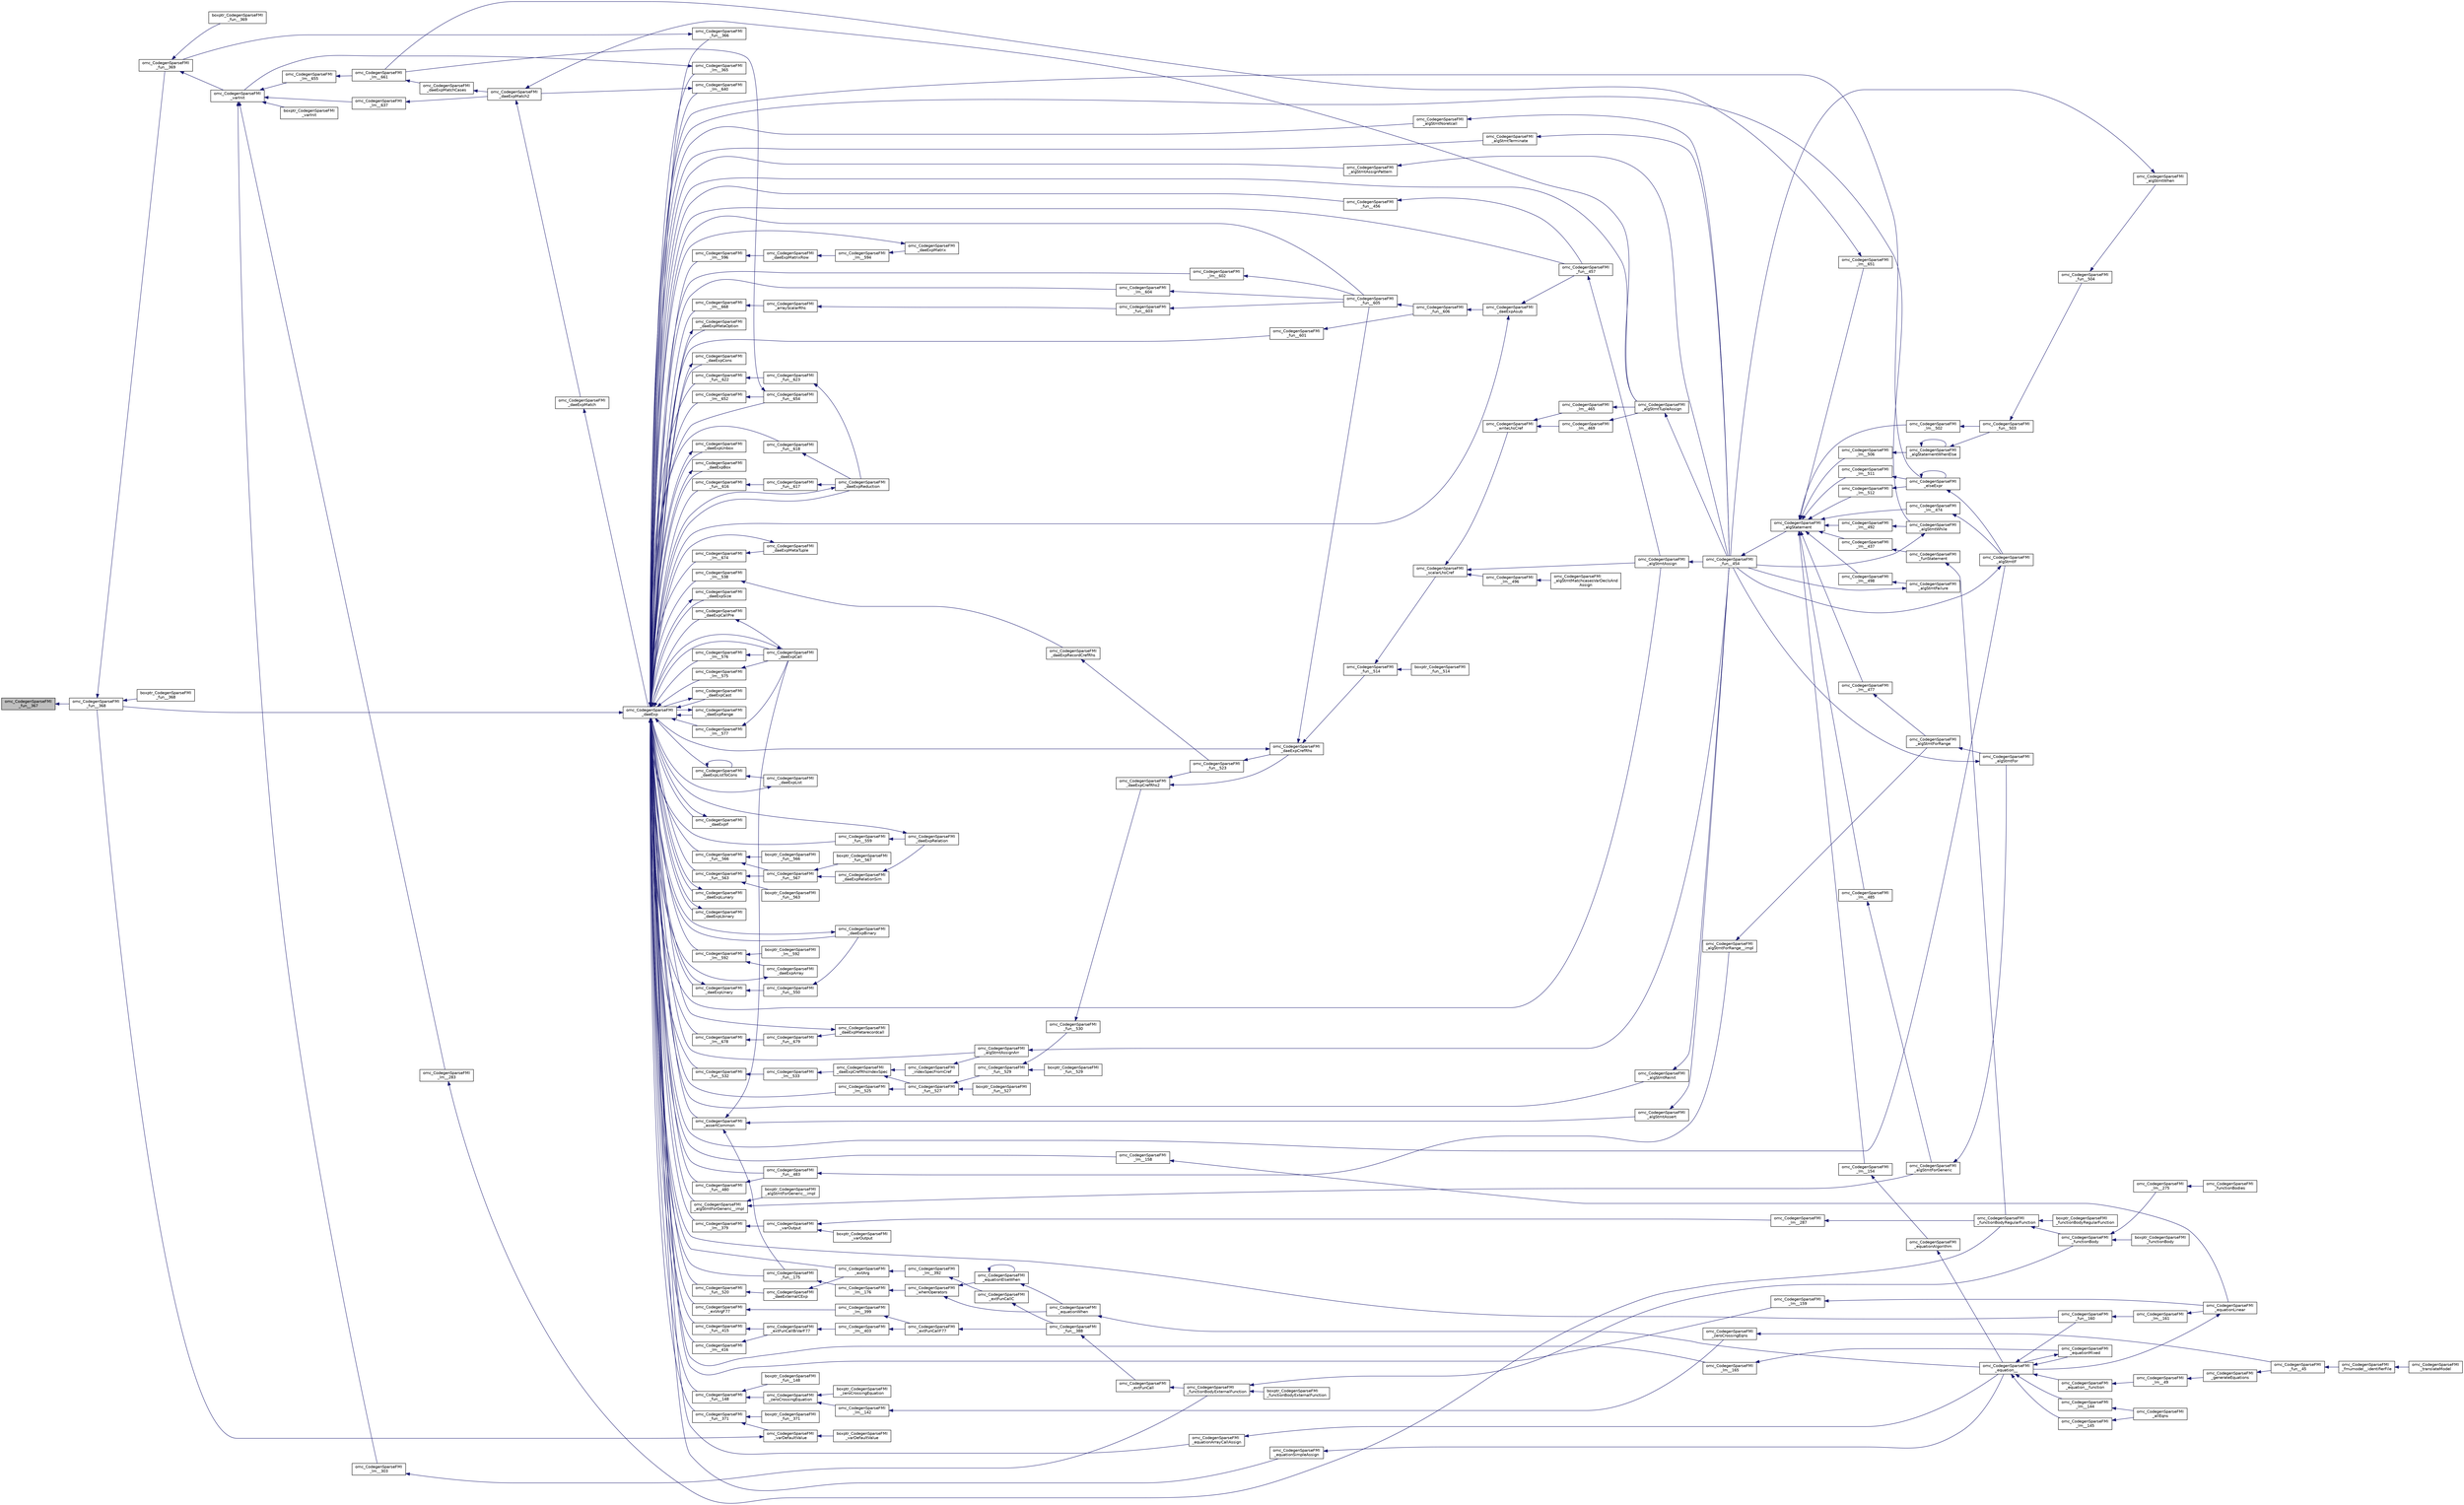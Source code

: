 digraph "omc_CodegenSparseFMI_fun__367"
{
  edge [fontname="Helvetica",fontsize="10",labelfontname="Helvetica",labelfontsize="10"];
  node [fontname="Helvetica",fontsize="10",shape=record];
  rankdir="LR";
  Node101063 [label="omc_CodegenSparseFMI\l_fun__367",height=0.2,width=0.4,color="black", fillcolor="grey75", style="filled", fontcolor="black"];
  Node101063 -> Node101064 [dir="back",color="midnightblue",fontsize="10",style="solid",fontname="Helvetica"];
  Node101064 [label="omc_CodegenSparseFMI\l_fun__368",height=0.2,width=0.4,color="black", fillcolor="white", style="filled",URL="$d1/d2e/_codegen_sparse_f_m_i_8c.html#aa8a10aafe3ab92df34901dae4df1becd"];
  Node101064 -> Node101065 [dir="back",color="midnightblue",fontsize="10",style="solid",fontname="Helvetica"];
  Node101065 [label="omc_CodegenSparseFMI\l_fun__369",height=0.2,width=0.4,color="black", fillcolor="white", style="filled",URL="$d1/d2e/_codegen_sparse_f_m_i_8c.html#ab82bd04539b5cd86a570c4dd0c46359b"];
  Node101065 -> Node101066 [dir="back",color="midnightblue",fontsize="10",style="solid",fontname="Helvetica"];
  Node101066 [label="omc_CodegenSparseFMI\l_varInit",height=0.2,width=0.4,color="black", fillcolor="white", style="filled",URL="$da/d88/_codegen_sparse_f_m_i_8h.html#a10c085ba790695bef16d6fa0ad0a7d15"];
  Node101066 -> Node101067 [dir="back",color="midnightblue",fontsize="10",style="solid",fontname="Helvetica"];
  Node101067 [label="omc_CodegenSparseFMI\l_lm__655",height=0.2,width=0.4,color="black", fillcolor="white", style="filled",URL="$d1/d2e/_codegen_sparse_f_m_i_8c.html#a6b89bc9fd7a1001e767755674bcbe150"];
  Node101067 -> Node101068 [dir="back",color="midnightblue",fontsize="10",style="solid",fontname="Helvetica"];
  Node101068 [label="omc_CodegenSparseFMI\l_lm__661",height=0.2,width=0.4,color="black", fillcolor="white", style="filled",URL="$d1/d2e/_codegen_sparse_f_m_i_8c.html#af15d08c53a5b48667e16622e16e97ec5"];
  Node101068 -> Node101069 [dir="back",color="midnightblue",fontsize="10",style="solid",fontname="Helvetica"];
  Node101069 [label="omc_CodegenSparseFMI\l_daeExpMatchCases",height=0.2,width=0.4,color="black", fillcolor="white", style="filled",URL="$da/d88/_codegen_sparse_f_m_i_8h.html#a67c72be0aaa49a7a85509e1c5ab98b41"];
  Node101069 -> Node101070 [dir="back",color="midnightblue",fontsize="10",style="solid",fontname="Helvetica"];
  Node101070 [label="omc_CodegenSparseFMI\l_daeExpMatch2",height=0.2,width=0.4,color="black", fillcolor="white", style="filled",URL="$da/d88/_codegen_sparse_f_m_i_8h.html#a3d2d85eda4fc6adaf9f0a30a7a870128"];
  Node101070 -> Node101071 [dir="back",color="midnightblue",fontsize="10",style="solid",fontname="Helvetica"];
  Node101071 [label="omc_CodegenSparseFMI\l_daeExpMatch",height=0.2,width=0.4,color="black", fillcolor="white", style="filled",URL="$da/d88/_codegen_sparse_f_m_i_8h.html#a59ba01dc770311168227b0e3a87b1e1d"];
  Node101071 -> Node101072 [dir="back",color="midnightblue",fontsize="10",style="solid",fontname="Helvetica"];
  Node101072 [label="omc_CodegenSparseFMI\l_daeExp",height=0.2,width=0.4,color="black", fillcolor="white", style="filled",URL="$da/d88/_codegen_sparse_f_m_i_8h.html#ab26972f772620810838d527d8554f2ac"];
  Node101072 -> Node101073 [dir="back",color="midnightblue",fontsize="10",style="solid",fontname="Helvetica"];
  Node101073 [label="omc_CodegenSparseFMI\l_assertCommon",height=0.2,width=0.4,color="black", fillcolor="white", style="filled",URL="$da/d88/_codegen_sparse_f_m_i_8h.html#affff73cc747add47129bcbacc2d38f9a"];
  Node101073 -> Node101074 [dir="back",color="midnightblue",fontsize="10",style="solid",fontname="Helvetica"];
  Node101074 [label="omc_CodegenSparseFMI\l_daeExpCall",height=0.2,width=0.4,color="black", fillcolor="white", style="filled",URL="$da/d88/_codegen_sparse_f_m_i_8h.html#a48a7b37bcd95aafb972b82321fa96aac"];
  Node101074 -> Node101072 [dir="back",color="midnightblue",fontsize="10",style="solid",fontname="Helvetica"];
  Node101073 -> Node101075 [dir="back",color="midnightblue",fontsize="10",style="solid",fontname="Helvetica"];
  Node101075 [label="omc_CodegenSparseFMI\l_algStmtAssert",height=0.2,width=0.4,color="black", fillcolor="white", style="filled",URL="$da/d88/_codegen_sparse_f_m_i_8h.html#a6b429ec5152996a5f9279a3ddf6844b0"];
  Node101075 -> Node101076 [dir="back",color="midnightblue",fontsize="10",style="solid",fontname="Helvetica"];
  Node101076 [label="omc_CodegenSparseFMI\l_fun__454",height=0.2,width=0.4,color="black", fillcolor="white", style="filled",URL="$d1/d2e/_codegen_sparse_f_m_i_8c.html#a38506d8a286cdb1703e9653cec496244"];
  Node101076 -> Node101077 [dir="back",color="midnightblue",fontsize="10",style="solid",fontname="Helvetica"];
  Node101077 [label="omc_CodegenSparseFMI\l_algStatement",height=0.2,width=0.4,color="black", fillcolor="white", style="filled",URL="$da/d88/_codegen_sparse_f_m_i_8h.html#a5d1fbf810cfb458410c3f606dd4518d6"];
  Node101077 -> Node101078 [dir="back",color="midnightblue",fontsize="10",style="solid",fontname="Helvetica"];
  Node101078 [label="omc_CodegenSparseFMI\l_lm__651",height=0.2,width=0.4,color="black", fillcolor="white", style="filled",URL="$d1/d2e/_codegen_sparse_f_m_i_8c.html#a4601ee3bb7611f920e2f9c96c21fce8e"];
  Node101078 -> Node101068 [dir="back",color="midnightblue",fontsize="10",style="solid",fontname="Helvetica"];
  Node101077 -> Node101079 [dir="back",color="midnightblue",fontsize="10",style="solid",fontname="Helvetica"];
  Node101079 [label="omc_CodegenSparseFMI\l_lm__512",height=0.2,width=0.4,color="black", fillcolor="white", style="filled",URL="$d1/d2e/_codegen_sparse_f_m_i_8c.html#af95888dfe83bb5057d8fd4311bb02812"];
  Node101079 -> Node101080 [dir="back",color="midnightblue",fontsize="10",style="solid",fontname="Helvetica"];
  Node101080 [label="omc_CodegenSparseFMI\l_elseExpr",height=0.2,width=0.4,color="black", fillcolor="white", style="filled",URL="$da/d88/_codegen_sparse_f_m_i_8h.html#ae02994b817886c3b7f562e9552fec536"];
  Node101080 -> Node101080 [dir="back",color="midnightblue",fontsize="10",style="solid",fontname="Helvetica"];
  Node101080 -> Node101081 [dir="back",color="midnightblue",fontsize="10",style="solid",fontname="Helvetica"];
  Node101081 [label="omc_CodegenSparseFMI\l_algStmtIf",height=0.2,width=0.4,color="black", fillcolor="white", style="filled",URL="$da/d88/_codegen_sparse_f_m_i_8h.html#aa72b2ef57d1e5ee8a926acad88bf499d"];
  Node101081 -> Node101076 [dir="back",color="midnightblue",fontsize="10",style="solid",fontname="Helvetica"];
  Node101077 -> Node101082 [dir="back",color="midnightblue",fontsize="10",style="solid",fontname="Helvetica"];
  Node101082 [label="omc_CodegenSparseFMI\l_lm__511",height=0.2,width=0.4,color="black", fillcolor="white", style="filled",URL="$d1/d2e/_codegen_sparse_f_m_i_8c.html#ab0773a7f193a1fc208023bda15bcd13e"];
  Node101082 -> Node101080 [dir="back",color="midnightblue",fontsize="10",style="solid",fontname="Helvetica"];
  Node101077 -> Node101083 [dir="back",color="midnightblue",fontsize="10",style="solid",fontname="Helvetica"];
  Node101083 [label="omc_CodegenSparseFMI\l_lm__506",height=0.2,width=0.4,color="black", fillcolor="white", style="filled",URL="$d1/d2e/_codegen_sparse_f_m_i_8c.html#ab9c484cbc52677b6df8e8fb6df621cc0"];
  Node101083 -> Node101084 [dir="back",color="midnightblue",fontsize="10",style="solid",fontname="Helvetica"];
  Node101084 [label="omc_CodegenSparseFMI\l_algStatementWhenElse",height=0.2,width=0.4,color="black", fillcolor="white", style="filled",URL="$da/d88/_codegen_sparse_f_m_i_8h.html#a55c70c95b005ab4e4a668af539875303"];
  Node101084 -> Node101084 [dir="back",color="midnightblue",fontsize="10",style="solid",fontname="Helvetica"];
  Node101084 -> Node101085 [dir="back",color="midnightblue",fontsize="10",style="solid",fontname="Helvetica"];
  Node101085 [label="omc_CodegenSparseFMI\l_fun__503",height=0.2,width=0.4,color="black", fillcolor="white", style="filled",URL="$d1/d2e/_codegen_sparse_f_m_i_8c.html#a2f60622244298e4d41f2a4f51d7b6875"];
  Node101085 -> Node101086 [dir="back",color="midnightblue",fontsize="10",style="solid",fontname="Helvetica"];
  Node101086 [label="omc_CodegenSparseFMI\l_fun__504",height=0.2,width=0.4,color="black", fillcolor="white", style="filled",URL="$d1/d2e/_codegen_sparse_f_m_i_8c.html#a34c708458b1cf12fb6f5f8b4d739cfd1"];
  Node101086 -> Node101087 [dir="back",color="midnightblue",fontsize="10",style="solid",fontname="Helvetica"];
  Node101087 [label="omc_CodegenSparseFMI\l_algStmtWhen",height=0.2,width=0.4,color="black", fillcolor="white", style="filled",URL="$da/d88/_codegen_sparse_f_m_i_8h.html#a1045cff030f158d7beb1890107038b8d"];
  Node101087 -> Node101076 [dir="back",color="midnightblue",fontsize="10",style="solid",fontname="Helvetica"];
  Node101077 -> Node101088 [dir="back",color="midnightblue",fontsize="10",style="solid",fontname="Helvetica"];
  Node101088 [label="omc_CodegenSparseFMI\l_lm__502",height=0.2,width=0.4,color="black", fillcolor="white", style="filled",URL="$d1/d2e/_codegen_sparse_f_m_i_8c.html#a7b108abc44b96cb6c9ed48e243a90fad"];
  Node101088 -> Node101085 [dir="back",color="midnightblue",fontsize="10",style="solid",fontname="Helvetica"];
  Node101077 -> Node101089 [dir="back",color="midnightblue",fontsize="10",style="solid",fontname="Helvetica"];
  Node101089 [label="omc_CodegenSparseFMI\l_lm__498",height=0.2,width=0.4,color="black", fillcolor="white", style="filled",URL="$d1/d2e/_codegen_sparse_f_m_i_8c.html#a9a587324a76d2a404951bc9b392ed5cb"];
  Node101089 -> Node101090 [dir="back",color="midnightblue",fontsize="10",style="solid",fontname="Helvetica"];
  Node101090 [label="omc_CodegenSparseFMI\l_algStmtFailure",height=0.2,width=0.4,color="black", fillcolor="white", style="filled",URL="$da/d88/_codegen_sparse_f_m_i_8h.html#ad11b2d0a665f24fbe809721a52d58392"];
  Node101090 -> Node101076 [dir="back",color="midnightblue",fontsize="10",style="solid",fontname="Helvetica"];
  Node101077 -> Node101091 [dir="back",color="midnightblue",fontsize="10",style="solid",fontname="Helvetica"];
  Node101091 [label="omc_CodegenSparseFMI\l_lm__492",height=0.2,width=0.4,color="black", fillcolor="white", style="filled",URL="$d1/d2e/_codegen_sparse_f_m_i_8c.html#a72ef5dd5785e8cfbae898a4957299174"];
  Node101091 -> Node101092 [dir="back",color="midnightblue",fontsize="10",style="solid",fontname="Helvetica"];
  Node101092 [label="omc_CodegenSparseFMI\l_algStmtWhile",height=0.2,width=0.4,color="black", fillcolor="white", style="filled",URL="$da/d88/_codegen_sparse_f_m_i_8h.html#a737e817657aa616db460e3a97c2e3107"];
  Node101092 -> Node101076 [dir="back",color="midnightblue",fontsize="10",style="solid",fontname="Helvetica"];
  Node101077 -> Node101093 [dir="back",color="midnightblue",fontsize="10",style="solid",fontname="Helvetica"];
  Node101093 [label="omc_CodegenSparseFMI\l_lm__485",height=0.2,width=0.4,color="black", fillcolor="white", style="filled",URL="$d1/d2e/_codegen_sparse_f_m_i_8c.html#aaee69379b676eacca1ab73ffa0291eea"];
  Node101093 -> Node101094 [dir="back",color="midnightblue",fontsize="10",style="solid",fontname="Helvetica"];
  Node101094 [label="omc_CodegenSparseFMI\l_algStmtForGeneric",height=0.2,width=0.4,color="black", fillcolor="white", style="filled",URL="$da/d88/_codegen_sparse_f_m_i_8h.html#a15ee44d2afe47cb6295a4d916b0ca7a1"];
  Node101094 -> Node101095 [dir="back",color="midnightblue",fontsize="10",style="solid",fontname="Helvetica"];
  Node101095 [label="omc_CodegenSparseFMI\l_algStmtFor",height=0.2,width=0.4,color="black", fillcolor="white", style="filled",URL="$da/d88/_codegen_sparse_f_m_i_8h.html#a4a85a211bdd342c5634f687ac8530821"];
  Node101095 -> Node101076 [dir="back",color="midnightblue",fontsize="10",style="solid",fontname="Helvetica"];
  Node101077 -> Node101096 [dir="back",color="midnightblue",fontsize="10",style="solid",fontname="Helvetica"];
  Node101096 [label="omc_CodegenSparseFMI\l_lm__477",height=0.2,width=0.4,color="black", fillcolor="white", style="filled",URL="$d1/d2e/_codegen_sparse_f_m_i_8c.html#a2f9a22c9a97ca26efa4457a52c8310c9"];
  Node101096 -> Node101097 [dir="back",color="midnightblue",fontsize="10",style="solid",fontname="Helvetica"];
  Node101097 [label="omc_CodegenSparseFMI\l_algStmtForRange",height=0.2,width=0.4,color="black", fillcolor="white", style="filled",URL="$da/d88/_codegen_sparse_f_m_i_8h.html#aec1da676936e15ede37d5d7df69bd5d3"];
  Node101097 -> Node101095 [dir="back",color="midnightblue",fontsize="10",style="solid",fontname="Helvetica"];
  Node101077 -> Node101098 [dir="back",color="midnightblue",fontsize="10",style="solid",fontname="Helvetica"];
  Node101098 [label="omc_CodegenSparseFMI\l_lm__474",height=0.2,width=0.4,color="black", fillcolor="white", style="filled",URL="$d1/d2e/_codegen_sparse_f_m_i_8c.html#a39706f1a079b0966689768a75ddc77b3"];
  Node101098 -> Node101081 [dir="back",color="midnightblue",fontsize="10",style="solid",fontname="Helvetica"];
  Node101077 -> Node101099 [dir="back",color="midnightblue",fontsize="10",style="solid",fontname="Helvetica"];
  Node101099 [label="omc_CodegenSparseFMI\l_lm__437",height=0.2,width=0.4,color="black", fillcolor="white", style="filled",URL="$d1/d2e/_codegen_sparse_f_m_i_8c.html#a1bcb8bb8090787c8cfad3cc233eb2cbb"];
  Node101099 -> Node101100 [dir="back",color="midnightblue",fontsize="10",style="solid",fontname="Helvetica"];
  Node101100 [label="omc_CodegenSparseFMI\l_funStatement",height=0.2,width=0.4,color="black", fillcolor="white", style="filled",URL="$da/d88/_codegen_sparse_f_m_i_8h.html#a6011fbd6700693d91a736f67f7cd333a"];
  Node101100 -> Node101101 [dir="back",color="midnightblue",fontsize="10",style="solid",fontname="Helvetica"];
  Node101101 [label="omc_CodegenSparseFMI\l_functionBodyRegularFunction",height=0.2,width=0.4,color="black", fillcolor="white", style="filled",URL="$da/d88/_codegen_sparse_f_m_i_8h.html#a35f588d60d8560ad7c541738fc9bc5d0"];
  Node101101 -> Node101102 [dir="back",color="midnightblue",fontsize="10",style="solid",fontname="Helvetica"];
  Node101102 [label="boxptr_CodegenSparseFMI\l_functionBodyRegularFunction",height=0.2,width=0.4,color="black", fillcolor="white", style="filled",URL="$da/d88/_codegen_sparse_f_m_i_8h.html#ad0cd59d6ca1bf8ab02b015f235daadf1"];
  Node101101 -> Node101103 [dir="back",color="midnightblue",fontsize="10",style="solid",fontname="Helvetica"];
  Node101103 [label="omc_CodegenSparseFMI\l_functionBody",height=0.2,width=0.4,color="black", fillcolor="white", style="filled",URL="$da/d88/_codegen_sparse_f_m_i_8h.html#a8326dd08d50f77b343a0b1e9fdee90d6"];
  Node101103 -> Node101104 [dir="back",color="midnightblue",fontsize="10",style="solid",fontname="Helvetica"];
  Node101104 [label="boxptr_CodegenSparseFMI\l_functionBody",height=0.2,width=0.4,color="black", fillcolor="white", style="filled",URL="$da/d88/_codegen_sparse_f_m_i_8h.html#a1450c37977ff46f0a318f1740d46b3a2"];
  Node101103 -> Node101105 [dir="back",color="midnightblue",fontsize="10",style="solid",fontname="Helvetica"];
  Node101105 [label="omc_CodegenSparseFMI\l_lm__275",height=0.2,width=0.4,color="black", fillcolor="white", style="filled",URL="$d1/d2e/_codegen_sparse_f_m_i_8c.html#afa6f1fb10983410b266344362bafabb7"];
  Node101105 -> Node101106 [dir="back",color="midnightblue",fontsize="10",style="solid",fontname="Helvetica"];
  Node101106 [label="omc_CodegenSparseFMI\l_functionBodies",height=0.2,width=0.4,color="black", fillcolor="white", style="filled",URL="$da/d88/_codegen_sparse_f_m_i_8h.html#ad5d463f801d993e3be31d7c8963771af"];
  Node101077 -> Node101107 [dir="back",color="midnightblue",fontsize="10",style="solid",fontname="Helvetica"];
  Node101107 [label="omc_CodegenSparseFMI\l_lm__154",height=0.2,width=0.4,color="black", fillcolor="white", style="filled",URL="$d1/d2e/_codegen_sparse_f_m_i_8c.html#a1572fc969206bf7560bccaad1883519a"];
  Node101107 -> Node101108 [dir="back",color="midnightblue",fontsize="10",style="solid",fontname="Helvetica"];
  Node101108 [label="omc_CodegenSparseFMI\l_equationAlgorithm",height=0.2,width=0.4,color="black", fillcolor="white", style="filled",URL="$da/d88/_codegen_sparse_f_m_i_8h.html#adc1144a1e01b13d32f1cd272edef769f"];
  Node101108 -> Node101109 [dir="back",color="midnightblue",fontsize="10",style="solid",fontname="Helvetica"];
  Node101109 [label="omc_CodegenSparseFMI\l_equation__",height=0.2,width=0.4,color="black", fillcolor="white", style="filled",URL="$da/d88/_codegen_sparse_f_m_i_8h.html#a99f4c0cb745d02faf3615bcda104a18a"];
  Node101109 -> Node101110 [dir="back",color="midnightblue",fontsize="10",style="solid",fontname="Helvetica"];
  Node101110 [label="omc_CodegenSparseFMI\l_equationMixed",height=0.2,width=0.4,color="black", fillcolor="white", style="filled",URL="$da/d88/_codegen_sparse_f_m_i_8h.html#ac29f9768bd0d77a3e1e85ee8d33113f2"];
  Node101110 -> Node101109 [dir="back",color="midnightblue",fontsize="10",style="solid",fontname="Helvetica"];
  Node101109 -> Node101111 [dir="back",color="midnightblue",fontsize="10",style="solid",fontname="Helvetica"];
  Node101111 [label="omc_CodegenSparseFMI\l_fun__160",height=0.2,width=0.4,color="black", fillcolor="white", style="filled",URL="$d1/d2e/_codegen_sparse_f_m_i_8c.html#ae706b7e1daac9ecce083bb0f153c4537"];
  Node101111 -> Node101112 [dir="back",color="midnightblue",fontsize="10",style="solid",fontname="Helvetica"];
  Node101112 [label="omc_CodegenSparseFMI\l_lm__161",height=0.2,width=0.4,color="black", fillcolor="white", style="filled",URL="$d1/d2e/_codegen_sparse_f_m_i_8c.html#afef10b15667b5fa348e2e5474100a059"];
  Node101112 -> Node101113 [dir="back",color="midnightblue",fontsize="10",style="solid",fontname="Helvetica"];
  Node101113 [label="omc_CodegenSparseFMI\l_equationLinear",height=0.2,width=0.4,color="black", fillcolor="white", style="filled",URL="$da/d88/_codegen_sparse_f_m_i_8h.html#ae8ae758cee8e51f80c69f273ea2dead4"];
  Node101113 -> Node101109 [dir="back",color="midnightblue",fontsize="10",style="solid",fontname="Helvetica"];
  Node101109 -> Node101114 [dir="back",color="midnightblue",fontsize="10",style="solid",fontname="Helvetica"];
  Node101114 [label="omc_CodegenSparseFMI\l_lm__145",height=0.2,width=0.4,color="black", fillcolor="white", style="filled",URL="$d1/d2e/_codegen_sparse_f_m_i_8c.html#a482b9fe4a2cf1170ba37c04cbeeba56b"];
  Node101114 -> Node101115 [dir="back",color="midnightblue",fontsize="10",style="solid",fontname="Helvetica"];
  Node101115 [label="omc_CodegenSparseFMI\l_allEqns",height=0.2,width=0.4,color="black", fillcolor="white", style="filled",URL="$da/d88/_codegen_sparse_f_m_i_8h.html#a94fa0652e8d98e8869394cc988af391b"];
  Node101109 -> Node101116 [dir="back",color="midnightblue",fontsize="10",style="solid",fontname="Helvetica"];
  Node101116 [label="omc_CodegenSparseFMI\l_lm__144",height=0.2,width=0.4,color="black", fillcolor="white", style="filled",URL="$d1/d2e/_codegen_sparse_f_m_i_8c.html#a53bc84287c3730b73c523380ca378dcf"];
  Node101116 -> Node101115 [dir="back",color="midnightblue",fontsize="10",style="solid",fontname="Helvetica"];
  Node101109 -> Node101117 [dir="back",color="midnightblue",fontsize="10",style="solid",fontname="Helvetica"];
  Node101117 [label="omc_CodegenSparseFMI\l_equation__function",height=0.2,width=0.4,color="black", fillcolor="white", style="filled",URL="$da/d88/_codegen_sparse_f_m_i_8h.html#a3b6d78478d2920ade27380933feef664"];
  Node101117 -> Node101118 [dir="back",color="midnightblue",fontsize="10",style="solid",fontname="Helvetica"];
  Node101118 [label="omc_CodegenSparseFMI\l_lm__49",height=0.2,width=0.4,color="black", fillcolor="white", style="filled",URL="$d1/d2e/_codegen_sparse_f_m_i_8c.html#afd950130e5951ce5d9b078504b8e5445"];
  Node101118 -> Node101119 [dir="back",color="midnightblue",fontsize="10",style="solid",fontname="Helvetica"];
  Node101119 [label="omc_CodegenSparseFMI\l_generateEquations",height=0.2,width=0.4,color="black", fillcolor="white", style="filled",URL="$da/d88/_codegen_sparse_f_m_i_8h.html#a944e50c37aa93fa6e9c540a7d9a7f671"];
  Node101119 -> Node101120 [dir="back",color="midnightblue",fontsize="10",style="solid",fontname="Helvetica"];
  Node101120 [label="omc_CodegenSparseFMI\l_fun__45",height=0.2,width=0.4,color="black", fillcolor="white", style="filled",URL="$d1/d2e/_codegen_sparse_f_m_i_8c.html#a33c397eee4567dbaf5269d88f9ea50f2"];
  Node101120 -> Node101121 [dir="back",color="midnightblue",fontsize="10",style="solid",fontname="Helvetica"];
  Node101121 [label="omc_CodegenSparseFMI\l_fmumodel__identifierFile",height=0.2,width=0.4,color="black", fillcolor="white", style="filled",URL="$da/d88/_codegen_sparse_f_m_i_8h.html#a0d704247081fbb1f268bdd5ae5d7f3f3"];
  Node101121 -> Node101122 [dir="back",color="midnightblue",fontsize="10",style="solid",fontname="Helvetica"];
  Node101122 [label="omc_CodegenSparseFMI\l_translateModel",height=0.2,width=0.4,color="black", fillcolor="white", style="filled",URL="$da/d88/_codegen_sparse_f_m_i_8h.html#a6e115544fcae7968ab9fa00a0ea17b1d"];
  Node101073 -> Node101123 [dir="back",color="midnightblue",fontsize="10",style="solid",fontname="Helvetica"];
  Node101123 [label="omc_CodegenSparseFMI\l_fun__175",height=0.2,width=0.4,color="black", fillcolor="white", style="filled",URL="$d1/d2e/_codegen_sparse_f_m_i_8c.html#ae71d3dbce84027f4da25d630128e9f06"];
  Node101123 -> Node101124 [dir="back",color="midnightblue",fontsize="10",style="solid",fontname="Helvetica"];
  Node101124 [label="omc_CodegenSparseFMI\l_lm__176",height=0.2,width=0.4,color="black", fillcolor="white", style="filled",URL="$d1/d2e/_codegen_sparse_f_m_i_8c.html#a3aab67e796da3718ac21ae4e0b10522b"];
  Node101124 -> Node101125 [dir="back",color="midnightblue",fontsize="10",style="solid",fontname="Helvetica"];
  Node101125 [label="omc_CodegenSparseFMI\l_whenOperators",height=0.2,width=0.4,color="black", fillcolor="white", style="filled",URL="$da/d88/_codegen_sparse_f_m_i_8h.html#aaa56a6cbe937c9e43604fbefcddc43d4"];
  Node101125 -> Node101126 [dir="back",color="midnightblue",fontsize="10",style="solid",fontname="Helvetica"];
  Node101126 [label="omc_CodegenSparseFMI\l_equationElseWhen",height=0.2,width=0.4,color="black", fillcolor="white", style="filled",URL="$da/d88/_codegen_sparse_f_m_i_8h.html#a9252f94be6a8d4db5d542a2a30867d21"];
  Node101126 -> Node101126 [dir="back",color="midnightblue",fontsize="10",style="solid",fontname="Helvetica"];
  Node101126 -> Node101127 [dir="back",color="midnightblue",fontsize="10",style="solid",fontname="Helvetica"];
  Node101127 [label="omc_CodegenSparseFMI\l_equationWhen",height=0.2,width=0.4,color="black", fillcolor="white", style="filled",URL="$da/d88/_codegen_sparse_f_m_i_8h.html#a182b50d619540de019adbeb9053f85d2"];
  Node101127 -> Node101109 [dir="back",color="midnightblue",fontsize="10",style="solid",fontname="Helvetica"];
  Node101125 -> Node101127 [dir="back",color="midnightblue",fontsize="10",style="solid",fontname="Helvetica"];
  Node101072 -> Node101128 [dir="back",color="midnightblue",fontsize="10",style="solid",fontname="Helvetica"];
  Node101128 [label="omc_CodegenSparseFMI\l_algStmtAssignPattern",height=0.2,width=0.4,color="black", fillcolor="white", style="filled",URL="$da/d88/_codegen_sparse_f_m_i_8h.html#aa769cf6a279946c8484ba60efafa1bc7"];
  Node101128 -> Node101076 [dir="back",color="midnightblue",fontsize="10",style="solid",fontname="Helvetica"];
  Node101072 -> Node101129 [dir="back",color="midnightblue",fontsize="10",style="solid",fontname="Helvetica"];
  Node101129 [label="omc_CodegenSparseFMI\l_lm__678",height=0.2,width=0.4,color="black", fillcolor="white", style="filled",URL="$d1/d2e/_codegen_sparse_f_m_i_8c.html#a128c47290974b3ffbcea043e82979943"];
  Node101129 -> Node101130 [dir="back",color="midnightblue",fontsize="10",style="solid",fontname="Helvetica"];
  Node101130 [label="omc_CodegenSparseFMI\l_fun__679",height=0.2,width=0.4,color="black", fillcolor="white", style="filled",URL="$d1/d2e/_codegen_sparse_f_m_i_8c.html#a2365ba198f39b872daa06cc5d23c6252"];
  Node101130 -> Node101131 [dir="back",color="midnightblue",fontsize="10",style="solid",fontname="Helvetica"];
  Node101131 [label="omc_CodegenSparseFMI\l_daeExpMetarecordcall",height=0.2,width=0.4,color="black", fillcolor="white", style="filled",URL="$da/d88/_codegen_sparse_f_m_i_8h.html#af4d3cdaeb7380d8a65146e12030c5c0e"];
  Node101131 -> Node101072 [dir="back",color="midnightblue",fontsize="10",style="solid",fontname="Helvetica"];
  Node101072 -> Node101132 [dir="back",color="midnightblue",fontsize="10",style="solid",fontname="Helvetica"];
  Node101132 [label="omc_CodegenSparseFMI\l_daeExpMetaOption",height=0.2,width=0.4,color="black", fillcolor="white", style="filled",URL="$da/d88/_codegen_sparse_f_m_i_8h.html#ae536b39241762561555271004c37440e"];
  Node101132 -> Node101072 [dir="back",color="midnightblue",fontsize="10",style="solid",fontname="Helvetica"];
  Node101072 -> Node101133 [dir="back",color="midnightblue",fontsize="10",style="solid",fontname="Helvetica"];
  Node101133 [label="omc_CodegenSparseFMI\l_lm__674",height=0.2,width=0.4,color="black", fillcolor="white", style="filled",URL="$d1/d2e/_codegen_sparse_f_m_i_8c.html#ad52f1b672015908228e495a9b9ff40ca"];
  Node101133 -> Node101134 [dir="back",color="midnightblue",fontsize="10",style="solid",fontname="Helvetica"];
  Node101134 [label="omc_CodegenSparseFMI\l_daeExpMetaTuple",height=0.2,width=0.4,color="black", fillcolor="white", style="filled",URL="$da/d88/_codegen_sparse_f_m_i_8h.html#a37dab4d4c7bc7fd838505c060a8b9049"];
  Node101134 -> Node101072 [dir="back",color="midnightblue",fontsize="10",style="solid",fontname="Helvetica"];
  Node101072 -> Node101135 [dir="back",color="midnightblue",fontsize="10",style="solid",fontname="Helvetica"];
  Node101135 [label="omc_CodegenSparseFMI\l_daeExpCons",height=0.2,width=0.4,color="black", fillcolor="white", style="filled",URL="$da/d88/_codegen_sparse_f_m_i_8h.html#ab881b9f7dbddb69fe91bb74c9c5c54c1"];
  Node101135 -> Node101072 [dir="back",color="midnightblue",fontsize="10",style="solid",fontname="Helvetica"];
  Node101072 -> Node101136 [dir="back",color="midnightblue",fontsize="10",style="solid",fontname="Helvetica"];
  Node101136 [label="omc_CodegenSparseFMI\l_daeExpListToCons",height=0.2,width=0.4,color="black", fillcolor="white", style="filled",URL="$da/d88/_codegen_sparse_f_m_i_8h.html#a1d1ae6cb82e69292e58b8c65e002ea55"];
  Node101136 -> Node101136 [dir="back",color="midnightblue",fontsize="10",style="solid",fontname="Helvetica"];
  Node101136 -> Node101137 [dir="back",color="midnightblue",fontsize="10",style="solid",fontname="Helvetica"];
  Node101137 [label="omc_CodegenSparseFMI\l_daeExpList",height=0.2,width=0.4,color="black", fillcolor="white", style="filled",URL="$da/d88/_codegen_sparse_f_m_i_8h.html#a2f666b582c610d5c8b23988ecba9664b"];
  Node101137 -> Node101072 [dir="back",color="midnightblue",fontsize="10",style="solid",fontname="Helvetica"];
  Node101072 -> Node101138 [dir="back",color="midnightblue",fontsize="10",style="solid",fontname="Helvetica"];
  Node101138 [label="omc_CodegenSparseFMI\l_lm__668",height=0.2,width=0.4,color="black", fillcolor="white", style="filled",URL="$d1/d2e/_codegen_sparse_f_m_i_8c.html#a76351725b41da0af498aadf54b92c275"];
  Node101138 -> Node101139 [dir="back",color="midnightblue",fontsize="10",style="solid",fontname="Helvetica"];
  Node101139 [label="omc_CodegenSparseFMI\l_arrayScalarRhs",height=0.2,width=0.4,color="black", fillcolor="white", style="filled",URL="$da/d88/_codegen_sparse_f_m_i_8h.html#ab4de96fd8fb5647ef325ca122a4753f3"];
  Node101139 -> Node101140 [dir="back",color="midnightblue",fontsize="10",style="solid",fontname="Helvetica"];
  Node101140 [label="omc_CodegenSparseFMI\l_fun__603",height=0.2,width=0.4,color="black", fillcolor="white", style="filled",URL="$d1/d2e/_codegen_sparse_f_m_i_8c.html#adbd2857da6df0e479b3bd77c5b7a8f7d"];
  Node101140 -> Node101141 [dir="back",color="midnightblue",fontsize="10",style="solid",fontname="Helvetica"];
  Node101141 [label="omc_CodegenSparseFMI\l_fun__605",height=0.2,width=0.4,color="black", fillcolor="white", style="filled",URL="$d1/d2e/_codegen_sparse_f_m_i_8c.html#a9bd0f333ed74be93d8bd6468cde56736"];
  Node101141 -> Node101142 [dir="back",color="midnightblue",fontsize="10",style="solid",fontname="Helvetica"];
  Node101142 [label="omc_CodegenSparseFMI\l_fun__606",height=0.2,width=0.4,color="black", fillcolor="white", style="filled",URL="$d1/d2e/_codegen_sparse_f_m_i_8c.html#a57e7ee8cc6cf0e5de142a92a92caf6d0"];
  Node101142 -> Node101143 [dir="back",color="midnightblue",fontsize="10",style="solid",fontname="Helvetica"];
  Node101143 [label="omc_CodegenSparseFMI\l_daeExpAsub",height=0.2,width=0.4,color="black", fillcolor="white", style="filled",URL="$da/d88/_codegen_sparse_f_m_i_8h.html#ab042430b0f630bd548c9122206a41a76"];
  Node101143 -> Node101072 [dir="back",color="midnightblue",fontsize="10",style="solid",fontname="Helvetica"];
  Node101143 -> Node101144 [dir="back",color="midnightblue",fontsize="10",style="solid",fontname="Helvetica"];
  Node101144 [label="omc_CodegenSparseFMI\l_fun__457",height=0.2,width=0.4,color="black", fillcolor="white", style="filled",URL="$d1/d2e/_codegen_sparse_f_m_i_8c.html#a9a66843f2c8f85ed8a0e89829eadf41b"];
  Node101144 -> Node101145 [dir="back",color="midnightblue",fontsize="10",style="solid",fontname="Helvetica"];
  Node101145 [label="omc_CodegenSparseFMI\l_algStmtAssign",height=0.2,width=0.4,color="black", fillcolor="white", style="filled",URL="$da/d88/_codegen_sparse_f_m_i_8h.html#a1c3cbb22c2453d6b93e5a19e87126639"];
  Node101145 -> Node101076 [dir="back",color="midnightblue",fontsize="10",style="solid",fontname="Helvetica"];
  Node101072 -> Node101146 [dir="back",color="midnightblue",fontsize="10",style="solid",fontname="Helvetica"];
  Node101146 [label="omc_CodegenSparseFMI\l_daeExpUnbox",height=0.2,width=0.4,color="black", fillcolor="white", style="filled",URL="$da/d88/_codegen_sparse_f_m_i_8h.html#ad8a93ec5bfec6454d268e95a82bf96b8"];
  Node101146 -> Node101072 [dir="back",color="midnightblue",fontsize="10",style="solid",fontname="Helvetica"];
  Node101072 -> Node101147 [dir="back",color="midnightblue",fontsize="10",style="solid",fontname="Helvetica"];
  Node101147 [label="omc_CodegenSparseFMI\l_daeExpBox",height=0.2,width=0.4,color="black", fillcolor="white", style="filled",URL="$da/d88/_codegen_sparse_f_m_i_8h.html#a39dc1615a535b01d20db9b87fc607d3c"];
  Node101147 -> Node101072 [dir="back",color="midnightblue",fontsize="10",style="solid",fontname="Helvetica"];
  Node101072 -> Node101148 [dir="back",color="midnightblue",fontsize="10",style="solid",fontname="Helvetica"];
  Node101148 [label="omc_CodegenSparseFMI\l_fun__654",height=0.2,width=0.4,color="black", fillcolor="white", style="filled",URL="$d1/d2e/_codegen_sparse_f_m_i_8c.html#a779418d021f2bf6e5e05257271d6512f"];
  Node101148 -> Node101068 [dir="back",color="midnightblue",fontsize="10",style="solid",fontname="Helvetica"];
  Node101072 -> Node101149 [dir="back",color="midnightblue",fontsize="10",style="solid",fontname="Helvetica"];
  Node101149 [label="omc_CodegenSparseFMI\l_lm__652",height=0.2,width=0.4,color="black", fillcolor="white", style="filled",URL="$d1/d2e/_codegen_sparse_f_m_i_8c.html#afb77daba20dc13d99f8916228d277ad2"];
  Node101149 -> Node101148 [dir="back",color="midnightblue",fontsize="10",style="solid",fontname="Helvetica"];
  Node101072 -> Node101150 [dir="back",color="midnightblue",fontsize="10",style="solid",fontname="Helvetica"];
  Node101150 [label="omc_CodegenSparseFMI\l_lm__640",height=0.2,width=0.4,color="black", fillcolor="white", style="filled",URL="$d1/d2e/_codegen_sparse_f_m_i_8c.html#ab7ae5141c274871c57b0fb912e7ddaf7"];
  Node101150 -> Node101070 [dir="back",color="midnightblue",fontsize="10",style="solid",fontname="Helvetica"];
  Node101072 -> Node101151 [dir="back",color="midnightblue",fontsize="10",style="solid",fontname="Helvetica"];
  Node101151 [label="omc_CodegenSparseFMI\l_daeExpReduction",height=0.2,width=0.4,color="black", fillcolor="white", style="filled",URL="$da/d88/_codegen_sparse_f_m_i_8h.html#a215e1cfa638090eb2c87b8d31be99cf0"];
  Node101151 -> Node101072 [dir="back",color="midnightblue",fontsize="10",style="solid",fontname="Helvetica"];
  Node101072 -> Node101152 [dir="back",color="midnightblue",fontsize="10",style="solid",fontname="Helvetica"];
  Node101152 [label="omc_CodegenSparseFMI\l_fun__622",height=0.2,width=0.4,color="black", fillcolor="white", style="filled",URL="$d1/d2e/_codegen_sparse_f_m_i_8c.html#ae5c95b0ba06e68ed18a5d60da4cda046"];
  Node101152 -> Node101153 [dir="back",color="midnightblue",fontsize="10",style="solid",fontname="Helvetica"];
  Node101153 [label="omc_CodegenSparseFMI\l_fun__623",height=0.2,width=0.4,color="black", fillcolor="white", style="filled",URL="$d1/d2e/_codegen_sparse_f_m_i_8c.html#ad252a6b0c4628a8f587fbfdf6b702226"];
  Node101153 -> Node101151 [dir="back",color="midnightblue",fontsize="10",style="solid",fontname="Helvetica"];
  Node101072 -> Node101154 [dir="back",color="midnightblue",fontsize="10",style="solid",fontname="Helvetica"];
  Node101154 [label="omc_CodegenSparseFMI\l_fun__618",height=0.2,width=0.4,color="black", fillcolor="white", style="filled",URL="$d1/d2e/_codegen_sparse_f_m_i_8c.html#a6b9efcf5bb1e83e9d6d64821e5b15530"];
  Node101154 -> Node101151 [dir="back",color="midnightblue",fontsize="10",style="solid",fontname="Helvetica"];
  Node101072 -> Node101155 [dir="back",color="midnightblue",fontsize="10",style="solid",fontname="Helvetica"];
  Node101155 [label="omc_CodegenSparseFMI\l_fun__616",height=0.2,width=0.4,color="black", fillcolor="white", style="filled",URL="$d1/d2e/_codegen_sparse_f_m_i_8c.html#a635859e8c511453505953fab612853b3"];
  Node101155 -> Node101156 [dir="back",color="midnightblue",fontsize="10",style="solid",fontname="Helvetica"];
  Node101156 [label="omc_CodegenSparseFMI\l_fun__617",height=0.2,width=0.4,color="black", fillcolor="white", style="filled",URL="$d1/d2e/_codegen_sparse_f_m_i_8c.html#aa08069808fe588458678d9549eb3b245"];
  Node101156 -> Node101151 [dir="back",color="midnightblue",fontsize="10",style="solid",fontname="Helvetica"];
  Node101072 -> Node101157 [dir="back",color="midnightblue",fontsize="10",style="solid",fontname="Helvetica"];
  Node101157 [label="omc_CodegenSparseFMI\l_daeExpSize",height=0.2,width=0.4,color="black", fillcolor="white", style="filled",URL="$da/d88/_codegen_sparse_f_m_i_8h.html#a65806134dc2b86c56ad13bd542641799"];
  Node101157 -> Node101072 [dir="back",color="midnightblue",fontsize="10",style="solid",fontname="Helvetica"];
  Node101072 -> Node101158 [dir="back",color="midnightblue",fontsize="10",style="solid",fontname="Helvetica"];
  Node101158 [label="omc_CodegenSparseFMI\l_daeExpCallPre",height=0.2,width=0.4,color="black", fillcolor="white", style="filled",URL="$da/d88/_codegen_sparse_f_m_i_8h.html#a14fa316eb180ca150badd71a2b426953"];
  Node101158 -> Node101074 [dir="back",color="midnightblue",fontsize="10",style="solid",fontname="Helvetica"];
  Node101072 -> Node101141 [dir="back",color="midnightblue",fontsize="10",style="solid",fontname="Helvetica"];
  Node101072 -> Node101159 [dir="back",color="midnightblue",fontsize="10",style="solid",fontname="Helvetica"];
  Node101159 [label="omc_CodegenSparseFMI\l_lm__604",height=0.2,width=0.4,color="black", fillcolor="white", style="filled",URL="$d1/d2e/_codegen_sparse_f_m_i_8c.html#a1ea19ba89eb6b92706330d280b4a28c4"];
  Node101159 -> Node101141 [dir="back",color="midnightblue",fontsize="10",style="solid",fontname="Helvetica"];
  Node101072 -> Node101160 [dir="back",color="midnightblue",fontsize="10",style="solid",fontname="Helvetica"];
  Node101160 [label="omc_CodegenSparseFMI\l_lm__602",height=0.2,width=0.4,color="black", fillcolor="white", style="filled",URL="$d1/d2e/_codegen_sparse_f_m_i_8c.html#a033ed9fe3cb36fea59e62007c6a4d090"];
  Node101160 -> Node101141 [dir="back",color="midnightblue",fontsize="10",style="solid",fontname="Helvetica"];
  Node101072 -> Node101161 [dir="back",color="midnightblue",fontsize="10",style="solid",fontname="Helvetica"];
  Node101161 [label="omc_CodegenSparseFMI\l_fun__601",height=0.2,width=0.4,color="black", fillcolor="white", style="filled",URL="$d1/d2e/_codegen_sparse_f_m_i_8c.html#a7e7064f5d085e776607bd7e91ba97557"];
  Node101161 -> Node101142 [dir="back",color="midnightblue",fontsize="10",style="solid",fontname="Helvetica"];
  Node101072 -> Node101162 [dir="back",color="midnightblue",fontsize="10",style="solid",fontname="Helvetica"];
  Node101162 [label="omc_CodegenSparseFMI\l_daeExpCast",height=0.2,width=0.4,color="black", fillcolor="white", style="filled",URL="$da/d88/_codegen_sparse_f_m_i_8h.html#a4925df985f63c7b864fc53ff465f925e"];
  Node101162 -> Node101072 [dir="back",color="midnightblue",fontsize="10",style="solid",fontname="Helvetica"];
  Node101072 -> Node101163 [dir="back",color="midnightblue",fontsize="10",style="solid",fontname="Helvetica"];
  Node101163 [label="omc_CodegenSparseFMI\l_daeExpRange",height=0.2,width=0.4,color="black", fillcolor="white", style="filled",URL="$da/d88/_codegen_sparse_f_m_i_8h.html#ab06fb091af14bb2ea0472c05fb26c075"];
  Node101163 -> Node101072 [dir="back",color="midnightblue",fontsize="10",style="solid",fontname="Helvetica"];
  Node101072 -> Node101164 [dir="back",color="midnightblue",fontsize="10",style="solid",fontname="Helvetica"];
  Node101164 [label="omc_CodegenSparseFMI\l_lm__596",height=0.2,width=0.4,color="black", fillcolor="white", style="filled",URL="$d1/d2e/_codegen_sparse_f_m_i_8c.html#a14d5df57654fa55b92d5aff9036ec0ab"];
  Node101164 -> Node101165 [dir="back",color="midnightblue",fontsize="10",style="solid",fontname="Helvetica"];
  Node101165 [label="omc_CodegenSparseFMI\l_daeExpMatrixRow",height=0.2,width=0.4,color="black", fillcolor="white", style="filled",URL="$da/d88/_codegen_sparse_f_m_i_8h.html#aaa8e0e4a311cbf73da7a14c47f4570ac"];
  Node101165 -> Node101166 [dir="back",color="midnightblue",fontsize="10",style="solid",fontname="Helvetica"];
  Node101166 [label="omc_CodegenSparseFMI\l_lm__594",height=0.2,width=0.4,color="black", fillcolor="white", style="filled",URL="$d1/d2e/_codegen_sparse_f_m_i_8c.html#a6851ce9fae595fa7b523b79ce247f9ea"];
  Node101166 -> Node101167 [dir="back",color="midnightblue",fontsize="10",style="solid",fontname="Helvetica"];
  Node101167 [label="omc_CodegenSparseFMI\l_daeExpMatrix",height=0.2,width=0.4,color="black", fillcolor="white", style="filled",URL="$da/d88/_codegen_sparse_f_m_i_8h.html#a6f74e3aeec53ec03a5f219a12576dca4"];
  Node101167 -> Node101072 [dir="back",color="midnightblue",fontsize="10",style="solid",fontname="Helvetica"];
  Node101072 -> Node101168 [dir="back",color="midnightblue",fontsize="10",style="solid",fontname="Helvetica"];
  Node101168 [label="omc_CodegenSparseFMI\l_lm__592",height=0.2,width=0.4,color="black", fillcolor="white", style="filled",URL="$d1/d2e/_codegen_sparse_f_m_i_8c.html#a2e9ed496758b97468e8f6941914f675c"];
  Node101168 -> Node101169 [dir="back",color="midnightblue",fontsize="10",style="solid",fontname="Helvetica"];
  Node101169 [label="omc_CodegenSparseFMI\l_daeExpArray",height=0.2,width=0.4,color="black", fillcolor="white", style="filled",URL="$da/d88/_codegen_sparse_f_m_i_8h.html#a88f664ab98fd5d6d05ad0e1958fa159f"];
  Node101169 -> Node101072 [dir="back",color="midnightblue",fontsize="10",style="solid",fontname="Helvetica"];
  Node101168 -> Node101170 [dir="back",color="midnightblue",fontsize="10",style="solid",fontname="Helvetica"];
  Node101170 [label="boxptr_CodegenSparseFMI\l_lm__592",height=0.2,width=0.4,color="black", fillcolor="white", style="filled",URL="$d1/d2e/_codegen_sparse_f_m_i_8c.html#a14367956a97e5e5449a9ee418310e77f"];
  Node101072 -> Node101074 [dir="back",color="midnightblue",fontsize="10",style="solid",fontname="Helvetica"];
  Node101072 -> Node101171 [dir="back",color="midnightblue",fontsize="10",style="solid",fontname="Helvetica"];
  Node101171 [label="omc_CodegenSparseFMI\l_lm__577",height=0.2,width=0.4,color="black", fillcolor="white", style="filled",URL="$d1/d2e/_codegen_sparse_f_m_i_8c.html#aa4835158f163790c1f9e865fa1b20423"];
  Node101171 -> Node101074 [dir="back",color="midnightblue",fontsize="10",style="solid",fontname="Helvetica"];
  Node101072 -> Node101172 [dir="back",color="midnightblue",fontsize="10",style="solid",fontname="Helvetica"];
  Node101172 [label="omc_CodegenSparseFMI\l_lm__576",height=0.2,width=0.4,color="black", fillcolor="white", style="filled",URL="$d1/d2e/_codegen_sparse_f_m_i_8c.html#a40ec6104238226b95ab6a66b9cfeebaf"];
  Node101172 -> Node101074 [dir="back",color="midnightblue",fontsize="10",style="solid",fontname="Helvetica"];
  Node101072 -> Node101173 [dir="back",color="midnightblue",fontsize="10",style="solid",fontname="Helvetica"];
  Node101173 [label="omc_CodegenSparseFMI\l_lm__575",height=0.2,width=0.4,color="black", fillcolor="white", style="filled",URL="$d1/d2e/_codegen_sparse_f_m_i_8c.html#a88ecf3a6232cff443bc5d54993d50fc8"];
  Node101173 -> Node101074 [dir="back",color="midnightblue",fontsize="10",style="solid",fontname="Helvetica"];
  Node101072 -> Node101174 [dir="back",color="midnightblue",fontsize="10",style="solid",fontname="Helvetica"];
  Node101174 [label="omc_CodegenSparseFMI\l_daeExpIf",height=0.2,width=0.4,color="black", fillcolor="white", style="filled",URL="$da/d88/_codegen_sparse_f_m_i_8h.html#adab7f987725ccb3a03744e1de01d4c79"];
  Node101174 -> Node101072 [dir="back",color="midnightblue",fontsize="10",style="solid",fontname="Helvetica"];
  Node101072 -> Node101175 [dir="back",color="midnightblue",fontsize="10",style="solid",fontname="Helvetica"];
  Node101175 [label="omc_CodegenSparseFMI\l_fun__566",height=0.2,width=0.4,color="black", fillcolor="white", style="filled",URL="$d1/d2e/_codegen_sparse_f_m_i_8c.html#ad34858a04dcb80cd422869b85ac7c18d"];
  Node101175 -> Node101176 [dir="back",color="midnightblue",fontsize="10",style="solid",fontname="Helvetica"];
  Node101176 [label="omc_CodegenSparseFMI\l_fun__567",height=0.2,width=0.4,color="black", fillcolor="white", style="filled",URL="$d1/d2e/_codegen_sparse_f_m_i_8c.html#aef7d2649f8ac06f68ee746f6547d3e38"];
  Node101176 -> Node101177 [dir="back",color="midnightblue",fontsize="10",style="solid",fontname="Helvetica"];
  Node101177 [label="omc_CodegenSparseFMI\l_daeExpRelationSim",height=0.2,width=0.4,color="black", fillcolor="white", style="filled",URL="$da/d88/_codegen_sparse_f_m_i_8h.html#af7a4eaffacd2294a72d4d75d8c1c750d"];
  Node101177 -> Node101178 [dir="back",color="midnightblue",fontsize="10",style="solid",fontname="Helvetica"];
  Node101178 [label="omc_CodegenSparseFMI\l_daeExpRelation",height=0.2,width=0.4,color="black", fillcolor="white", style="filled",URL="$da/d88/_codegen_sparse_f_m_i_8h.html#af5c266092524f9c43b3e5ed60bde1598"];
  Node101178 -> Node101072 [dir="back",color="midnightblue",fontsize="10",style="solid",fontname="Helvetica"];
  Node101176 -> Node101179 [dir="back",color="midnightblue",fontsize="10",style="solid",fontname="Helvetica"];
  Node101179 [label="boxptr_CodegenSparseFMI\l_fun__567",height=0.2,width=0.4,color="black", fillcolor="white", style="filled",URL="$d1/d2e/_codegen_sparse_f_m_i_8c.html#a4dc4b62519efd3816c40fd491aaa13b0"];
  Node101175 -> Node101180 [dir="back",color="midnightblue",fontsize="10",style="solid",fontname="Helvetica"];
  Node101180 [label="boxptr_CodegenSparseFMI\l_fun__566",height=0.2,width=0.4,color="black", fillcolor="white", style="filled",URL="$d1/d2e/_codegen_sparse_f_m_i_8c.html#a3c4a6d6041e14096e6ab87ed411992ba"];
  Node101072 -> Node101181 [dir="back",color="midnightblue",fontsize="10",style="solid",fontname="Helvetica"];
  Node101181 [label="omc_CodegenSparseFMI\l_fun__563",height=0.2,width=0.4,color="black", fillcolor="white", style="filled",URL="$d1/d2e/_codegen_sparse_f_m_i_8c.html#a299b039f830fdd036c59be5072bb62f8"];
  Node101181 -> Node101176 [dir="back",color="midnightblue",fontsize="10",style="solid",fontname="Helvetica"];
  Node101181 -> Node101182 [dir="back",color="midnightblue",fontsize="10",style="solid",fontname="Helvetica"];
  Node101182 [label="boxptr_CodegenSparseFMI\l_fun__563",height=0.2,width=0.4,color="black", fillcolor="white", style="filled",URL="$d1/d2e/_codegen_sparse_f_m_i_8c.html#ab0129ca19779d8146bf4ef226594e5d6"];
  Node101072 -> Node101183 [dir="back",color="midnightblue",fontsize="10",style="solid",fontname="Helvetica"];
  Node101183 [label="omc_CodegenSparseFMI\l_fun__559",height=0.2,width=0.4,color="black", fillcolor="white", style="filled",URL="$d1/d2e/_codegen_sparse_f_m_i_8c.html#a5dbc7fcb9ca1752d28d85113c0e18957"];
  Node101183 -> Node101178 [dir="back",color="midnightblue",fontsize="10",style="solid",fontname="Helvetica"];
  Node101072 -> Node101184 [dir="back",color="midnightblue",fontsize="10",style="solid",fontname="Helvetica"];
  Node101184 [label="omc_CodegenSparseFMI\l_daeExpLunary",height=0.2,width=0.4,color="black", fillcolor="white", style="filled",URL="$da/d88/_codegen_sparse_f_m_i_8h.html#a2aa1a5d377bfb468965ccc50a6f50cb6"];
  Node101184 -> Node101072 [dir="back",color="midnightblue",fontsize="10",style="solid",fontname="Helvetica"];
  Node101072 -> Node101185 [dir="back",color="midnightblue",fontsize="10",style="solid",fontname="Helvetica"];
  Node101185 [label="omc_CodegenSparseFMI\l_daeExpLbinary",height=0.2,width=0.4,color="black", fillcolor="white", style="filled",URL="$da/d88/_codegen_sparse_f_m_i_8h.html#a0f27518bcedaf68af58ebf86d3864875"];
  Node101185 -> Node101072 [dir="back",color="midnightblue",fontsize="10",style="solid",fontname="Helvetica"];
  Node101072 -> Node101186 [dir="back",color="midnightblue",fontsize="10",style="solid",fontname="Helvetica"];
  Node101186 [label="omc_CodegenSparseFMI\l_daeExpUnary",height=0.2,width=0.4,color="black", fillcolor="white", style="filled",URL="$da/d88/_codegen_sparse_f_m_i_8h.html#af745f9e4c3d9336e78492c5e0a87bfb5"];
  Node101186 -> Node101187 [dir="back",color="midnightblue",fontsize="10",style="solid",fontname="Helvetica"];
  Node101187 [label="omc_CodegenSparseFMI\l_fun__550",height=0.2,width=0.4,color="black", fillcolor="white", style="filled",URL="$d1/d2e/_codegen_sparse_f_m_i_8c.html#ac6799101bb1a54a3de54a89d7fbed728"];
  Node101187 -> Node101188 [dir="back",color="midnightblue",fontsize="10",style="solid",fontname="Helvetica"];
  Node101188 [label="omc_CodegenSparseFMI\l_daeExpBinary",height=0.2,width=0.4,color="black", fillcolor="white", style="filled",URL="$da/d88/_codegen_sparse_f_m_i_8h.html#a2cb9117735be254ba999294fd9036b86"];
  Node101188 -> Node101072 [dir="back",color="midnightblue",fontsize="10",style="solid",fontname="Helvetica"];
  Node101186 -> Node101072 [dir="back",color="midnightblue",fontsize="10",style="solid",fontname="Helvetica"];
  Node101072 -> Node101188 [dir="back",color="midnightblue",fontsize="10",style="solid",fontname="Helvetica"];
  Node101072 -> Node101189 [dir="back",color="midnightblue",fontsize="10",style="solid",fontname="Helvetica"];
  Node101189 [label="omc_CodegenSparseFMI\l_lm__538",height=0.2,width=0.4,color="black", fillcolor="white", style="filled",URL="$d1/d2e/_codegen_sparse_f_m_i_8c.html#a5132382ff9f8af0f9c81ef9fb33ce140"];
  Node101189 -> Node101190 [dir="back",color="midnightblue",fontsize="10",style="solid",fontname="Helvetica"];
  Node101190 [label="omc_CodegenSparseFMI\l_daeExpRecordCrefRhs",height=0.2,width=0.4,color="black", fillcolor="white", style="filled",URL="$da/d88/_codegen_sparse_f_m_i_8h.html#a7a5fa2c683abf9b112fce9bb14f4516e"];
  Node101190 -> Node101191 [dir="back",color="midnightblue",fontsize="10",style="solid",fontname="Helvetica"];
  Node101191 [label="omc_CodegenSparseFMI\l_fun__523",height=0.2,width=0.4,color="black", fillcolor="white", style="filled",URL="$d1/d2e/_codegen_sparse_f_m_i_8c.html#ac21903386a6c12cb7ddc073d1d74c9a8"];
  Node101191 -> Node101192 [dir="back",color="midnightblue",fontsize="10",style="solid",fontname="Helvetica"];
  Node101192 [label="omc_CodegenSparseFMI\l_daeExpCrefRhs",height=0.2,width=0.4,color="black", fillcolor="white", style="filled",URL="$da/d88/_codegen_sparse_f_m_i_8h.html#a1c8b7f7c630c2bb7f0ccdfe262bce698"];
  Node101192 -> Node101141 [dir="back",color="midnightblue",fontsize="10",style="solid",fontname="Helvetica"];
  Node101192 -> Node101072 [dir="back",color="midnightblue",fontsize="10",style="solid",fontname="Helvetica"];
  Node101192 -> Node101193 [dir="back",color="midnightblue",fontsize="10",style="solid",fontname="Helvetica"];
  Node101193 [label="omc_CodegenSparseFMI\l_fun__514",height=0.2,width=0.4,color="black", fillcolor="white", style="filled",URL="$d1/d2e/_codegen_sparse_f_m_i_8c.html#af1f83fb431ba8da3a8cb82596aab0b31"];
  Node101193 -> Node101194 [dir="back",color="midnightblue",fontsize="10",style="solid",fontname="Helvetica"];
  Node101194 [label="omc_CodegenSparseFMI\l_scalarLhsCref",height=0.2,width=0.4,color="black", fillcolor="white", style="filled",URL="$da/d88/_codegen_sparse_f_m_i_8h.html#a0b593ab7e65cb46c43c5b3a57185b272"];
  Node101194 -> Node101195 [dir="back",color="midnightblue",fontsize="10",style="solid",fontname="Helvetica"];
  Node101195 [label="omc_CodegenSparseFMI\l_lm__496",height=0.2,width=0.4,color="black", fillcolor="white", style="filled",URL="$d1/d2e/_codegen_sparse_f_m_i_8c.html#a5dfa326f35db040a16a3bb2accf3ab15"];
  Node101195 -> Node101196 [dir="back",color="midnightblue",fontsize="10",style="solid",fontname="Helvetica"];
  Node101196 [label="omc_CodegenSparseFMI\l_algStmtMatchcasesVarDeclsAnd\lAssign",height=0.2,width=0.4,color="black", fillcolor="white", style="filled",URL="$da/d88/_codegen_sparse_f_m_i_8h.html#a8eb59e3ce2ace0f512601a2876bf6415"];
  Node101194 -> Node101197 [dir="back",color="midnightblue",fontsize="10",style="solid",fontname="Helvetica"];
  Node101197 [label="omc_CodegenSparseFMI\l_writeLhsCref",height=0.2,width=0.4,color="black", fillcolor="white", style="filled",URL="$da/d88/_codegen_sparse_f_m_i_8h.html#a9b0bcacfd68630799e6ce1a15d94754a"];
  Node101197 -> Node101198 [dir="back",color="midnightblue",fontsize="10",style="solid",fontname="Helvetica"];
  Node101198 [label="omc_CodegenSparseFMI\l_lm__469",height=0.2,width=0.4,color="black", fillcolor="white", style="filled",URL="$d1/d2e/_codegen_sparse_f_m_i_8c.html#a0c14dc1f5547c7248502eb02fb4fbdfb"];
  Node101198 -> Node101199 [dir="back",color="midnightblue",fontsize="10",style="solid",fontname="Helvetica"];
  Node101199 [label="omc_CodegenSparseFMI\l_algStmtTupleAssign",height=0.2,width=0.4,color="black", fillcolor="white", style="filled",URL="$da/d88/_codegen_sparse_f_m_i_8h.html#a97aeb17841cb7160e7635ac180b44c9c"];
  Node101199 -> Node101076 [dir="back",color="midnightblue",fontsize="10",style="solid",fontname="Helvetica"];
  Node101197 -> Node101200 [dir="back",color="midnightblue",fontsize="10",style="solid",fontname="Helvetica"];
  Node101200 [label="omc_CodegenSparseFMI\l_lm__465",height=0.2,width=0.4,color="black", fillcolor="white", style="filled",URL="$d1/d2e/_codegen_sparse_f_m_i_8c.html#a4351566289edb47715d64ce1b371d228"];
  Node101200 -> Node101199 [dir="back",color="midnightblue",fontsize="10",style="solid",fontname="Helvetica"];
  Node101194 -> Node101145 [dir="back",color="midnightblue",fontsize="10",style="solid",fontname="Helvetica"];
  Node101193 -> Node101201 [dir="back",color="midnightblue",fontsize="10",style="solid",fontname="Helvetica"];
  Node101201 [label="boxptr_CodegenSparseFMI\l_fun__514",height=0.2,width=0.4,color="black", fillcolor="white", style="filled",URL="$d1/d2e/_codegen_sparse_f_m_i_8c.html#afe70696be860ca8f60d0ee368d09b579"];
  Node101072 -> Node101202 [dir="back",color="midnightblue",fontsize="10",style="solid",fontname="Helvetica"];
  Node101202 [label="omc_CodegenSparseFMI\l_fun__532",height=0.2,width=0.4,color="black", fillcolor="white", style="filled",URL="$d1/d2e/_codegen_sparse_f_m_i_8c.html#ac70de48a2ee7934181ba2c5331283472"];
  Node101202 -> Node101203 [dir="back",color="midnightblue",fontsize="10",style="solid",fontname="Helvetica"];
  Node101203 [label="omc_CodegenSparseFMI\l_lm__533",height=0.2,width=0.4,color="black", fillcolor="white", style="filled",URL="$d1/d2e/_codegen_sparse_f_m_i_8c.html#a75ebc61d138bcbb2b1fc08805df10b40"];
  Node101203 -> Node101204 [dir="back",color="midnightblue",fontsize="10",style="solid",fontname="Helvetica"];
  Node101204 [label="omc_CodegenSparseFMI\l_daeExpCrefRhsIndexSpec",height=0.2,width=0.4,color="black", fillcolor="white", style="filled",URL="$da/d88/_codegen_sparse_f_m_i_8h.html#a59bd853630272057ead85a3b58914019"];
  Node101204 -> Node101205 [dir="back",color="midnightblue",fontsize="10",style="solid",fontname="Helvetica"];
  Node101205 [label="omc_CodegenSparseFMI\l_fun__527",height=0.2,width=0.4,color="black", fillcolor="white", style="filled",URL="$d1/d2e/_codegen_sparse_f_m_i_8c.html#a062276f7c90fb95feb046a083d2af7d3"];
  Node101205 -> Node101206 [dir="back",color="midnightblue",fontsize="10",style="solid",fontname="Helvetica"];
  Node101206 [label="omc_CodegenSparseFMI\l_fun__529",height=0.2,width=0.4,color="black", fillcolor="white", style="filled",URL="$d1/d2e/_codegen_sparse_f_m_i_8c.html#ada6544d8afd6465616d7ca1d6cf35919"];
  Node101206 -> Node101207 [dir="back",color="midnightblue",fontsize="10",style="solid",fontname="Helvetica"];
  Node101207 [label="omc_CodegenSparseFMI\l_fun__530",height=0.2,width=0.4,color="black", fillcolor="white", style="filled",URL="$d1/d2e/_codegen_sparse_f_m_i_8c.html#adafc20d2b20410209532669c9b45ae16"];
  Node101207 -> Node101208 [dir="back",color="midnightblue",fontsize="10",style="solid",fontname="Helvetica"];
  Node101208 [label="omc_CodegenSparseFMI\l_daeExpCrefRhs2",height=0.2,width=0.4,color="black", fillcolor="white", style="filled",URL="$da/d88/_codegen_sparse_f_m_i_8h.html#a3fceaffa231b419c45cb8edadd4ba04a"];
  Node101208 -> Node101192 [dir="back",color="midnightblue",fontsize="10",style="solid",fontname="Helvetica"];
  Node101208 -> Node101191 [dir="back",color="midnightblue",fontsize="10",style="solid",fontname="Helvetica"];
  Node101206 -> Node101209 [dir="back",color="midnightblue",fontsize="10",style="solid",fontname="Helvetica"];
  Node101209 [label="boxptr_CodegenSparseFMI\l_fun__529",height=0.2,width=0.4,color="black", fillcolor="white", style="filled",URL="$d1/d2e/_codegen_sparse_f_m_i_8c.html#aa202c426a058a5dceb4daba94c4a7aba"];
  Node101205 -> Node101210 [dir="back",color="midnightblue",fontsize="10",style="solid",fontname="Helvetica"];
  Node101210 [label="boxptr_CodegenSparseFMI\l_fun__527",height=0.2,width=0.4,color="black", fillcolor="white", style="filled",URL="$d1/d2e/_codegen_sparse_f_m_i_8c.html#a17ba5b4b137fa8a3cf36492824819096"];
  Node101204 -> Node101211 [dir="back",color="midnightblue",fontsize="10",style="solid",fontname="Helvetica"];
  Node101211 [label="omc_CodegenSparseFMI\l_indexSpecFromCref",height=0.2,width=0.4,color="black", fillcolor="white", style="filled",URL="$da/d88/_codegen_sparse_f_m_i_8h.html#a544d955fc541755f4f154f37d85480cd"];
  Node101211 -> Node101212 [dir="back",color="midnightblue",fontsize="10",style="solid",fontname="Helvetica"];
  Node101212 [label="omc_CodegenSparseFMI\l_algStmtAssignArr",height=0.2,width=0.4,color="black", fillcolor="white", style="filled",URL="$da/d88/_codegen_sparse_f_m_i_8h.html#a2d544cb653fd847cd7b77235d739e678"];
  Node101212 -> Node101076 [dir="back",color="midnightblue",fontsize="10",style="solid",fontname="Helvetica"];
  Node101072 -> Node101213 [dir="back",color="midnightblue",fontsize="10",style="solid",fontname="Helvetica"];
  Node101213 [label="omc_CodegenSparseFMI\l_lm__525",height=0.2,width=0.4,color="black", fillcolor="white", style="filled",URL="$d1/d2e/_codegen_sparse_f_m_i_8c.html#a32e83b0edf3e3eae1cc8b6cd14e327b2"];
  Node101213 -> Node101205 [dir="back",color="midnightblue",fontsize="10",style="solid",fontname="Helvetica"];
  Node101072 -> Node101214 [dir="back",color="midnightblue",fontsize="10",style="solid",fontname="Helvetica"];
  Node101214 [label="omc_CodegenSparseFMI\l_fun__520",height=0.2,width=0.4,color="black", fillcolor="white", style="filled",URL="$d1/d2e/_codegen_sparse_f_m_i_8c.html#a6dcffddb23102c2b6853aa71bb7a79e4"];
  Node101214 -> Node101215 [dir="back",color="midnightblue",fontsize="10",style="solid",fontname="Helvetica"];
  Node101215 [label="omc_CodegenSparseFMI\l_daeExternalCExp",height=0.2,width=0.4,color="black", fillcolor="white", style="filled",URL="$da/d88/_codegen_sparse_f_m_i_8h.html#a2b45cc18473bb8a016e0970151e36947"];
  Node101215 -> Node101216 [dir="back",color="midnightblue",fontsize="10",style="solid",fontname="Helvetica"];
  Node101216 [label="omc_CodegenSparseFMI\l_extArg",height=0.2,width=0.4,color="black", fillcolor="white", style="filled",URL="$da/d88/_codegen_sparse_f_m_i_8h.html#a1a49596181af0c4e93a7a852cd5957e4"];
  Node101216 -> Node101217 [dir="back",color="midnightblue",fontsize="10",style="solid",fontname="Helvetica"];
  Node101217 [label="omc_CodegenSparseFMI\l_lm__392",height=0.2,width=0.4,color="black", fillcolor="white", style="filled",URL="$d1/d2e/_codegen_sparse_f_m_i_8c.html#a1ba3b7598e74a1e7a7ccbeab1e96cb4b"];
  Node101217 -> Node101218 [dir="back",color="midnightblue",fontsize="10",style="solid",fontname="Helvetica"];
  Node101218 [label="omc_CodegenSparseFMI\l_extFunCallC",height=0.2,width=0.4,color="black", fillcolor="white", style="filled",URL="$da/d88/_codegen_sparse_f_m_i_8h.html#ab47fc75f2ec747fb7083f904d782307f"];
  Node101218 -> Node101219 [dir="back",color="midnightblue",fontsize="10",style="solid",fontname="Helvetica"];
  Node101219 [label="omc_CodegenSparseFMI\l_fun__388",height=0.2,width=0.4,color="black", fillcolor="white", style="filled",URL="$d1/d2e/_codegen_sparse_f_m_i_8c.html#aa9a446d8e0b4f8854debf8546db1fe9d"];
  Node101219 -> Node101220 [dir="back",color="midnightblue",fontsize="10",style="solid",fontname="Helvetica"];
  Node101220 [label="omc_CodegenSparseFMI\l_extFunCall",height=0.2,width=0.4,color="black", fillcolor="white", style="filled",URL="$da/d88/_codegen_sparse_f_m_i_8h.html#a87b21095cda093c30204d32315ceb245"];
  Node101220 -> Node101221 [dir="back",color="midnightblue",fontsize="10",style="solid",fontname="Helvetica"];
  Node101221 [label="omc_CodegenSparseFMI\l_functionBodyExternalFunction",height=0.2,width=0.4,color="black", fillcolor="white", style="filled",URL="$da/d88/_codegen_sparse_f_m_i_8h.html#a5e09b2cb18858511d73890a0bf42cb90"];
  Node101221 -> Node101222 [dir="back",color="midnightblue",fontsize="10",style="solid",fontname="Helvetica"];
  Node101222 [label="boxptr_CodegenSparseFMI\l_functionBodyExternalFunction",height=0.2,width=0.4,color="black", fillcolor="white", style="filled",URL="$da/d88/_codegen_sparse_f_m_i_8h.html#ab8402f23f28f71b20296d942781c5102"];
  Node101221 -> Node101103 [dir="back",color="midnightblue",fontsize="10",style="solid",fontname="Helvetica"];
  Node101072 -> Node101080 [dir="back",color="midnightblue",fontsize="10",style="solid",fontname="Helvetica"];
  Node101072 -> Node101223 [dir="back",color="midnightblue",fontsize="10",style="solid",fontname="Helvetica"];
  Node101223 [label="omc_CodegenSparseFMI\l_algStmtReinit",height=0.2,width=0.4,color="black", fillcolor="white", style="filled",URL="$da/d88/_codegen_sparse_f_m_i_8h.html#a5f3c0c40695c349d0c86b213acd9dfa8"];
  Node101223 -> Node101076 [dir="back",color="midnightblue",fontsize="10",style="solid",fontname="Helvetica"];
  Node101072 -> Node101224 [dir="back",color="midnightblue",fontsize="10",style="solid",fontname="Helvetica"];
  Node101224 [label="omc_CodegenSparseFMI\l_algStmtNoretcall",height=0.2,width=0.4,color="black", fillcolor="white", style="filled",URL="$da/d88/_codegen_sparse_f_m_i_8h.html#aaf75e36fdabaaac2f474b4212d6124ba"];
  Node101224 -> Node101076 [dir="back",color="midnightblue",fontsize="10",style="solid",fontname="Helvetica"];
  Node101072 -> Node101225 [dir="back",color="midnightblue",fontsize="10",style="solid",fontname="Helvetica"];
  Node101225 [label="omc_CodegenSparseFMI\l_algStmtTerminate",height=0.2,width=0.4,color="black", fillcolor="white", style="filled",URL="$da/d88/_codegen_sparse_f_m_i_8h.html#aec318c718bf823d2c89c7aab17c89c2b"];
  Node101225 -> Node101076 [dir="back",color="midnightblue",fontsize="10",style="solid",fontname="Helvetica"];
  Node101072 -> Node101092 [dir="back",color="midnightblue",fontsize="10",style="solid",fontname="Helvetica"];
  Node101072 -> Node101226 [dir="back",color="midnightblue",fontsize="10",style="solid",fontname="Helvetica"];
  Node101226 [label="omc_CodegenSparseFMI\l_algStmtForGeneric__impl",height=0.2,width=0.4,color="black", fillcolor="white", style="filled",URL="$da/d88/_codegen_sparse_f_m_i_8h.html#a0514f083076424d123ad1ce49c75c6e0"];
  Node101226 -> Node101227 [dir="back",color="midnightblue",fontsize="10",style="solid",fontname="Helvetica"];
  Node101227 [label="boxptr_CodegenSparseFMI\l_algStmtForGeneric__impl",height=0.2,width=0.4,color="black", fillcolor="white", style="filled",URL="$da/d88/_codegen_sparse_f_m_i_8h.html#a29f05b5a421e3d7b22d40cee2d533af0"];
  Node101226 -> Node101094 [dir="back",color="midnightblue",fontsize="10",style="solid",fontname="Helvetica"];
  Node101072 -> Node101228 [dir="back",color="midnightblue",fontsize="10",style="solid",fontname="Helvetica"];
  Node101228 [label="omc_CodegenSparseFMI\l_fun__483",height=0.2,width=0.4,color="black", fillcolor="white", style="filled",URL="$d1/d2e/_codegen_sparse_f_m_i_8c.html#a604cfeb08da37f12923039f6b6abe264"];
  Node101228 -> Node101229 [dir="back",color="midnightblue",fontsize="10",style="solid",fontname="Helvetica"];
  Node101229 [label="omc_CodegenSparseFMI\l_algStmtForRange__impl",height=0.2,width=0.4,color="black", fillcolor="white", style="filled",URL="$da/d88/_codegen_sparse_f_m_i_8h.html#a6b099b55a770b6567760c51ec005610e"];
  Node101229 -> Node101097 [dir="back",color="midnightblue",fontsize="10",style="solid",fontname="Helvetica"];
  Node101072 -> Node101230 [dir="back",color="midnightblue",fontsize="10",style="solid",fontname="Helvetica"];
  Node101230 [label="omc_CodegenSparseFMI\l_fun__480",height=0.2,width=0.4,color="black", fillcolor="white", style="filled",URL="$d1/d2e/_codegen_sparse_f_m_i_8c.html#a844a988dc5c1f55a5dc5a9da605bbe02"];
  Node101230 -> Node101228 [dir="back",color="midnightblue",fontsize="10",style="solid",fontname="Helvetica"];
  Node101072 -> Node101081 [dir="back",color="midnightblue",fontsize="10",style="solid",fontname="Helvetica"];
  Node101072 -> Node101199 [dir="back",color="midnightblue",fontsize="10",style="solid",fontname="Helvetica"];
  Node101072 -> Node101212 [dir="back",color="midnightblue",fontsize="10",style="solid",fontname="Helvetica"];
  Node101072 -> Node101145 [dir="back",color="midnightblue",fontsize="10",style="solid",fontname="Helvetica"];
  Node101072 -> Node101144 [dir="back",color="midnightblue",fontsize="10",style="solid",fontname="Helvetica"];
  Node101072 -> Node101231 [dir="back",color="midnightblue",fontsize="10",style="solid",fontname="Helvetica"];
  Node101231 [label="omc_CodegenSparseFMI\l_fun__456",height=0.2,width=0.4,color="black", fillcolor="white", style="filled",URL="$d1/d2e/_codegen_sparse_f_m_i_8c.html#a3db1ee190441bec50f44aa887bdceb3c"];
  Node101231 -> Node101144 [dir="back",color="midnightblue",fontsize="10",style="solid",fontname="Helvetica"];
  Node101072 -> Node101232 [dir="back",color="midnightblue",fontsize="10",style="solid",fontname="Helvetica"];
  Node101232 [label="omc_CodegenSparseFMI\l_extArgF77",height=0.2,width=0.4,color="black", fillcolor="white", style="filled",URL="$da/d88/_codegen_sparse_f_m_i_8h.html#a4ede9dc5a24141bcc3f7fa0d816badf1"];
  Node101232 -> Node101233 [dir="back",color="midnightblue",fontsize="10",style="solid",fontname="Helvetica"];
  Node101233 [label="omc_CodegenSparseFMI\l_lm__399",height=0.2,width=0.4,color="black", fillcolor="white", style="filled",URL="$d1/d2e/_codegen_sparse_f_m_i_8c.html#a077f00f4b83d923850bb355dc87e8da2"];
  Node101233 -> Node101234 [dir="back",color="midnightblue",fontsize="10",style="solid",fontname="Helvetica"];
  Node101234 [label="omc_CodegenSparseFMI\l_extFunCallF77",height=0.2,width=0.4,color="black", fillcolor="white", style="filled",URL="$da/d88/_codegen_sparse_f_m_i_8h.html#a5a5570bc06dc0ebd701d0151ec37cf31"];
  Node101234 -> Node101219 [dir="back",color="midnightblue",fontsize="10",style="solid",fontname="Helvetica"];
  Node101072 -> Node101216 [dir="back",color="midnightblue",fontsize="10",style="solid",fontname="Helvetica"];
  Node101072 -> Node101235 [dir="back",color="midnightblue",fontsize="10",style="solid",fontname="Helvetica"];
  Node101235 [label="omc_CodegenSparseFMI\l_lm__416",height=0.2,width=0.4,color="black", fillcolor="white", style="filled",URL="$d1/d2e/_codegen_sparse_f_m_i_8c.html#a2ef59e119b9e60b318c79f89f5b76d15"];
  Node101235 -> Node101236 [dir="back",color="midnightblue",fontsize="10",style="solid",fontname="Helvetica"];
  Node101236 [label="omc_CodegenSparseFMI\l_extFunCallBiVarF77",height=0.2,width=0.4,color="black", fillcolor="white", style="filled",URL="$da/d88/_codegen_sparse_f_m_i_8h.html#a566801269ec9f1f4b42209058ca575b6"];
  Node101236 -> Node101237 [dir="back",color="midnightblue",fontsize="10",style="solid",fontname="Helvetica"];
  Node101237 [label="omc_CodegenSparseFMI\l_lm__403",height=0.2,width=0.4,color="black", fillcolor="white", style="filled",URL="$d1/d2e/_codegen_sparse_f_m_i_8c.html#a0184a314532b4c9f0e51a0ff3bfe4f6c"];
  Node101237 -> Node101234 [dir="back",color="midnightblue",fontsize="10",style="solid",fontname="Helvetica"];
  Node101072 -> Node101238 [dir="back",color="midnightblue",fontsize="10",style="solid",fontname="Helvetica"];
  Node101238 [label="omc_CodegenSparseFMI\l_fun__415",height=0.2,width=0.4,color="black", fillcolor="white", style="filled",URL="$d1/d2e/_codegen_sparse_f_m_i_8c.html#a6d8000fce8365d6cbe728d6a800ca1d6"];
  Node101238 -> Node101236 [dir="back",color="midnightblue",fontsize="10",style="solid",fontname="Helvetica"];
  Node101072 -> Node101239 [dir="back",color="midnightblue",fontsize="10",style="solid",fontname="Helvetica"];
  Node101239 [label="omc_CodegenSparseFMI\l_lm__379",height=0.2,width=0.4,color="black", fillcolor="white", style="filled",URL="$d1/d2e/_codegen_sparse_f_m_i_8c.html#a0f94c2ec2a4e66de9f9efd9e7be3e1b4"];
  Node101239 -> Node101240 [dir="back",color="midnightblue",fontsize="10",style="solid",fontname="Helvetica"];
  Node101240 [label="omc_CodegenSparseFMI\l_varOutput",height=0.2,width=0.4,color="black", fillcolor="white", style="filled",URL="$da/d88/_codegen_sparse_f_m_i_8h.html#a6abc11e2e454bee52c848b7d3f6e8cd6"];
  Node101240 -> Node101241 [dir="back",color="midnightblue",fontsize="10",style="solid",fontname="Helvetica"];
  Node101241 [label="boxptr_CodegenSparseFMI\l_varOutput",height=0.2,width=0.4,color="black", fillcolor="white", style="filled",URL="$da/d88/_codegen_sparse_f_m_i_8h.html#adb616be14e81858a08c479d6fcf43516"];
  Node101240 -> Node101242 [dir="back",color="midnightblue",fontsize="10",style="solid",fontname="Helvetica"];
  Node101242 [label="omc_CodegenSparseFMI\l_lm__287",height=0.2,width=0.4,color="black", fillcolor="white", style="filled",URL="$d1/d2e/_codegen_sparse_f_m_i_8c.html#a2a07816215a3e7202ceb4c575ecc27e5"];
  Node101242 -> Node101101 [dir="back",color="midnightblue",fontsize="10",style="solid",fontname="Helvetica"];
  Node101072 -> Node101243 [dir="back",color="midnightblue",fontsize="10",style="solid",fontname="Helvetica"];
  Node101243 [label="omc_CodegenSparseFMI\l_fun__371",height=0.2,width=0.4,color="black", fillcolor="white", style="filled",URL="$d1/d2e/_codegen_sparse_f_m_i_8c.html#abc6858e4e9a0cab01b4ddd02e90cb4f7"];
  Node101243 -> Node101244 [dir="back",color="midnightblue",fontsize="10",style="solid",fontname="Helvetica"];
  Node101244 [label="omc_CodegenSparseFMI\l_varDefaultValue",height=0.2,width=0.4,color="black", fillcolor="white", style="filled",URL="$da/d88/_codegen_sparse_f_m_i_8h.html#a0e4b16daa2796703c2cd78e8d26d040b"];
  Node101244 -> Node101245 [dir="back",color="midnightblue",fontsize="10",style="solid",fontname="Helvetica"];
  Node101245 [label="boxptr_CodegenSparseFMI\l_varDefaultValue",height=0.2,width=0.4,color="black", fillcolor="white", style="filled",URL="$da/d88/_codegen_sparse_f_m_i_8h.html#a21ec3a3d430e31b8671ad5a32f3c078e"];
  Node101244 -> Node101064 [dir="back",color="midnightblue",fontsize="10",style="solid",fontname="Helvetica"];
  Node101243 -> Node101246 [dir="back",color="midnightblue",fontsize="10",style="solid",fontname="Helvetica"];
  Node101246 [label="boxptr_CodegenSparseFMI\l_fun__371",height=0.2,width=0.4,color="black", fillcolor="white", style="filled",URL="$d1/d2e/_codegen_sparse_f_m_i_8c.html#a9bb655626657ade930f6189cda1400b2"];
  Node101072 -> Node101064 [dir="back",color="midnightblue",fontsize="10",style="solid",fontname="Helvetica"];
  Node101072 -> Node101247 [dir="back",color="midnightblue",fontsize="10",style="solid",fontname="Helvetica"];
  Node101247 [label="omc_CodegenSparseFMI\l_fun__366",height=0.2,width=0.4,color="black", fillcolor="white", style="filled",URL="$d1/d2e/_codegen_sparse_f_m_i_8c.html#a11442d80fa84814135390334ecb37d86"];
  Node101247 -> Node101065 [dir="back",color="midnightblue",fontsize="10",style="solid",fontname="Helvetica"];
  Node101072 -> Node101248 [dir="back",color="midnightblue",fontsize="10",style="solid",fontname="Helvetica"];
  Node101248 [label="omc_CodegenSparseFMI\l_lm__365",height=0.2,width=0.4,color="black", fillcolor="white", style="filled",URL="$d1/d2e/_codegen_sparse_f_m_i_8c.html#a4e4a84254c36b0ddf89662757c9fae95"];
  Node101248 -> Node101066 [dir="back",color="midnightblue",fontsize="10",style="solid",fontname="Helvetica"];
  Node101072 -> Node101123 [dir="back",color="midnightblue",fontsize="10",style="solid",fontname="Helvetica"];
  Node101072 -> Node101249 [dir="back",color="midnightblue",fontsize="10",style="solid",fontname="Helvetica"];
  Node101249 [label="omc_CodegenSparseFMI\l_lm__165",height=0.2,width=0.4,color="black", fillcolor="white", style="filled",URL="$d1/d2e/_codegen_sparse_f_m_i_8c.html#adda68cdcf692207f9b86ec18b4414bc4"];
  Node101249 -> Node101110 [dir="back",color="midnightblue",fontsize="10",style="solid",fontname="Helvetica"];
  Node101072 -> Node101111 [dir="back",color="midnightblue",fontsize="10",style="solid",fontname="Helvetica"];
  Node101072 -> Node101250 [dir="back",color="midnightblue",fontsize="10",style="solid",fontname="Helvetica"];
  Node101250 [label="omc_CodegenSparseFMI\l_lm__159",height=0.2,width=0.4,color="black", fillcolor="white", style="filled",URL="$d1/d2e/_codegen_sparse_f_m_i_8c.html#a4264c806de6b2cf908170325c742cebc"];
  Node101250 -> Node101113 [dir="back",color="midnightblue",fontsize="10",style="solid",fontname="Helvetica"];
  Node101072 -> Node101251 [dir="back",color="midnightblue",fontsize="10",style="solid",fontname="Helvetica"];
  Node101251 [label="omc_CodegenSparseFMI\l_lm__158",height=0.2,width=0.4,color="black", fillcolor="white", style="filled",URL="$d1/d2e/_codegen_sparse_f_m_i_8c.html#a7a9f6a27f59ab2b27bce9a15f6248c91"];
  Node101251 -> Node101113 [dir="back",color="midnightblue",fontsize="10",style="solid",fontname="Helvetica"];
  Node101072 -> Node101252 [dir="back",color="midnightblue",fontsize="10",style="solid",fontname="Helvetica"];
  Node101252 [label="omc_CodegenSparseFMI\l_equationArrayCallAssign",height=0.2,width=0.4,color="black", fillcolor="white", style="filled",URL="$da/d88/_codegen_sparse_f_m_i_8h.html#a40edf7baffab5f65512ed4073fd16b96"];
  Node101252 -> Node101109 [dir="back",color="midnightblue",fontsize="10",style="solid",fontname="Helvetica"];
  Node101072 -> Node101253 [dir="back",color="midnightblue",fontsize="10",style="solid",fontname="Helvetica"];
  Node101253 [label="omc_CodegenSparseFMI\l_equationSimpleAssign",height=0.2,width=0.4,color="black", fillcolor="white", style="filled",URL="$da/d88/_codegen_sparse_f_m_i_8h.html#a5836bd80583d75b007d5b2c456e5a94a"];
  Node101253 -> Node101109 [dir="back",color="midnightblue",fontsize="10",style="solid",fontname="Helvetica"];
  Node101072 -> Node101254 [dir="back",color="midnightblue",fontsize="10",style="solid",fontname="Helvetica"];
  Node101254 [label="omc_CodegenSparseFMI\l_fun__148",height=0.2,width=0.4,color="black", fillcolor="white", style="filled",URL="$d1/d2e/_codegen_sparse_f_m_i_8c.html#a7d6d5ad3b36d6ee2b0f5e73f5c14c4cc"];
  Node101254 -> Node101255 [dir="back",color="midnightblue",fontsize="10",style="solid",fontname="Helvetica"];
  Node101255 [label="omc_CodegenSparseFMI\l_zeroCrossingEquation",height=0.2,width=0.4,color="black", fillcolor="white", style="filled",URL="$da/d88/_codegen_sparse_f_m_i_8h.html#a432567d7c54081072675dd8eb6935672"];
  Node101255 -> Node101256 [dir="back",color="midnightblue",fontsize="10",style="solid",fontname="Helvetica"];
  Node101256 [label="boxptr_CodegenSparseFMI\l_zeroCrossingEquation",height=0.2,width=0.4,color="black", fillcolor="white", style="filled",URL="$da/d88/_codegen_sparse_f_m_i_8h.html#a4b2956c07bf2413d3cfa11c11d3d5294"];
  Node101255 -> Node101257 [dir="back",color="midnightblue",fontsize="10",style="solid",fontname="Helvetica"];
  Node101257 [label="omc_CodegenSparseFMI\l_lm__142",height=0.2,width=0.4,color="black", fillcolor="white", style="filled",URL="$d1/d2e/_codegen_sparse_f_m_i_8c.html#a8adec88a4c1feea9be98076f90ffd522"];
  Node101257 -> Node101258 [dir="back",color="midnightblue",fontsize="10",style="solid",fontname="Helvetica"];
  Node101258 [label="omc_CodegenSparseFMI\l_zeroCrossingEqns",height=0.2,width=0.4,color="black", fillcolor="white", style="filled",URL="$da/d88/_codegen_sparse_f_m_i_8h.html#ae972125aa539704bfb508f28b7d6f074"];
  Node101258 -> Node101120 [dir="back",color="midnightblue",fontsize="10",style="solid",fontname="Helvetica"];
  Node101254 -> Node101259 [dir="back",color="midnightblue",fontsize="10",style="solid",fontname="Helvetica"];
  Node101259 [label="boxptr_CodegenSparseFMI\l_fun__148",height=0.2,width=0.4,color="black", fillcolor="white", style="filled",URL="$d1/d2e/_codegen_sparse_f_m_i_8c.html#ac9edc0c6cb479c92b85c31b0b5172dd2"];
  Node101070 -> Node101199 [dir="back",color="midnightblue",fontsize="10",style="solid",fontname="Helvetica"];
  Node101066 -> Node101260 [dir="back",color="midnightblue",fontsize="10",style="solid",fontname="Helvetica"];
  Node101260 [label="omc_CodegenSparseFMI\l_lm__637",height=0.2,width=0.4,color="black", fillcolor="white", style="filled",URL="$d1/d2e/_codegen_sparse_f_m_i_8c.html#abfcdcba1dc6529c209ba15beed6828ad"];
  Node101260 -> Node101070 [dir="back",color="midnightblue",fontsize="10",style="solid",fontname="Helvetica"];
  Node101066 -> Node101261 [dir="back",color="midnightblue",fontsize="10",style="solid",fontname="Helvetica"];
  Node101261 [label="boxptr_CodegenSparseFMI\l_varInit",height=0.2,width=0.4,color="black", fillcolor="white", style="filled",URL="$da/d88/_codegen_sparse_f_m_i_8h.html#a4f05daa65a39d7e4db7ce45abeffee56"];
  Node101066 -> Node101262 [dir="back",color="midnightblue",fontsize="10",style="solid",fontname="Helvetica"];
  Node101262 [label="omc_CodegenSparseFMI\l_lm__303",height=0.2,width=0.4,color="black", fillcolor="white", style="filled",URL="$d1/d2e/_codegen_sparse_f_m_i_8c.html#aff80f5346d68f09bdfa9de162debaf90"];
  Node101262 -> Node101221 [dir="back",color="midnightblue",fontsize="10",style="solid",fontname="Helvetica"];
  Node101066 -> Node101263 [dir="back",color="midnightblue",fontsize="10",style="solid",fontname="Helvetica"];
  Node101263 [label="omc_CodegenSparseFMI\l_lm__283",height=0.2,width=0.4,color="black", fillcolor="white", style="filled",URL="$d1/d2e/_codegen_sparse_f_m_i_8c.html#a70f66a5d31c0bc8a0b9fb94dec9afdff"];
  Node101263 -> Node101101 [dir="back",color="midnightblue",fontsize="10",style="solid",fontname="Helvetica"];
  Node101065 -> Node101264 [dir="back",color="midnightblue",fontsize="10",style="solid",fontname="Helvetica"];
  Node101264 [label="boxptr_CodegenSparseFMI\l_fun__369",height=0.2,width=0.4,color="black", fillcolor="white", style="filled",URL="$d1/d2e/_codegen_sparse_f_m_i_8c.html#aa0a874ec88fa6d27868529bcfbe91319"];
  Node101064 -> Node101265 [dir="back",color="midnightblue",fontsize="10",style="solid",fontname="Helvetica"];
  Node101265 [label="boxptr_CodegenSparseFMI\l_fun__368",height=0.2,width=0.4,color="black", fillcolor="white", style="filled",URL="$d1/d2e/_codegen_sparse_f_m_i_8c.html#a29baae412f8b897ec68d73232d8f7258"];
}
